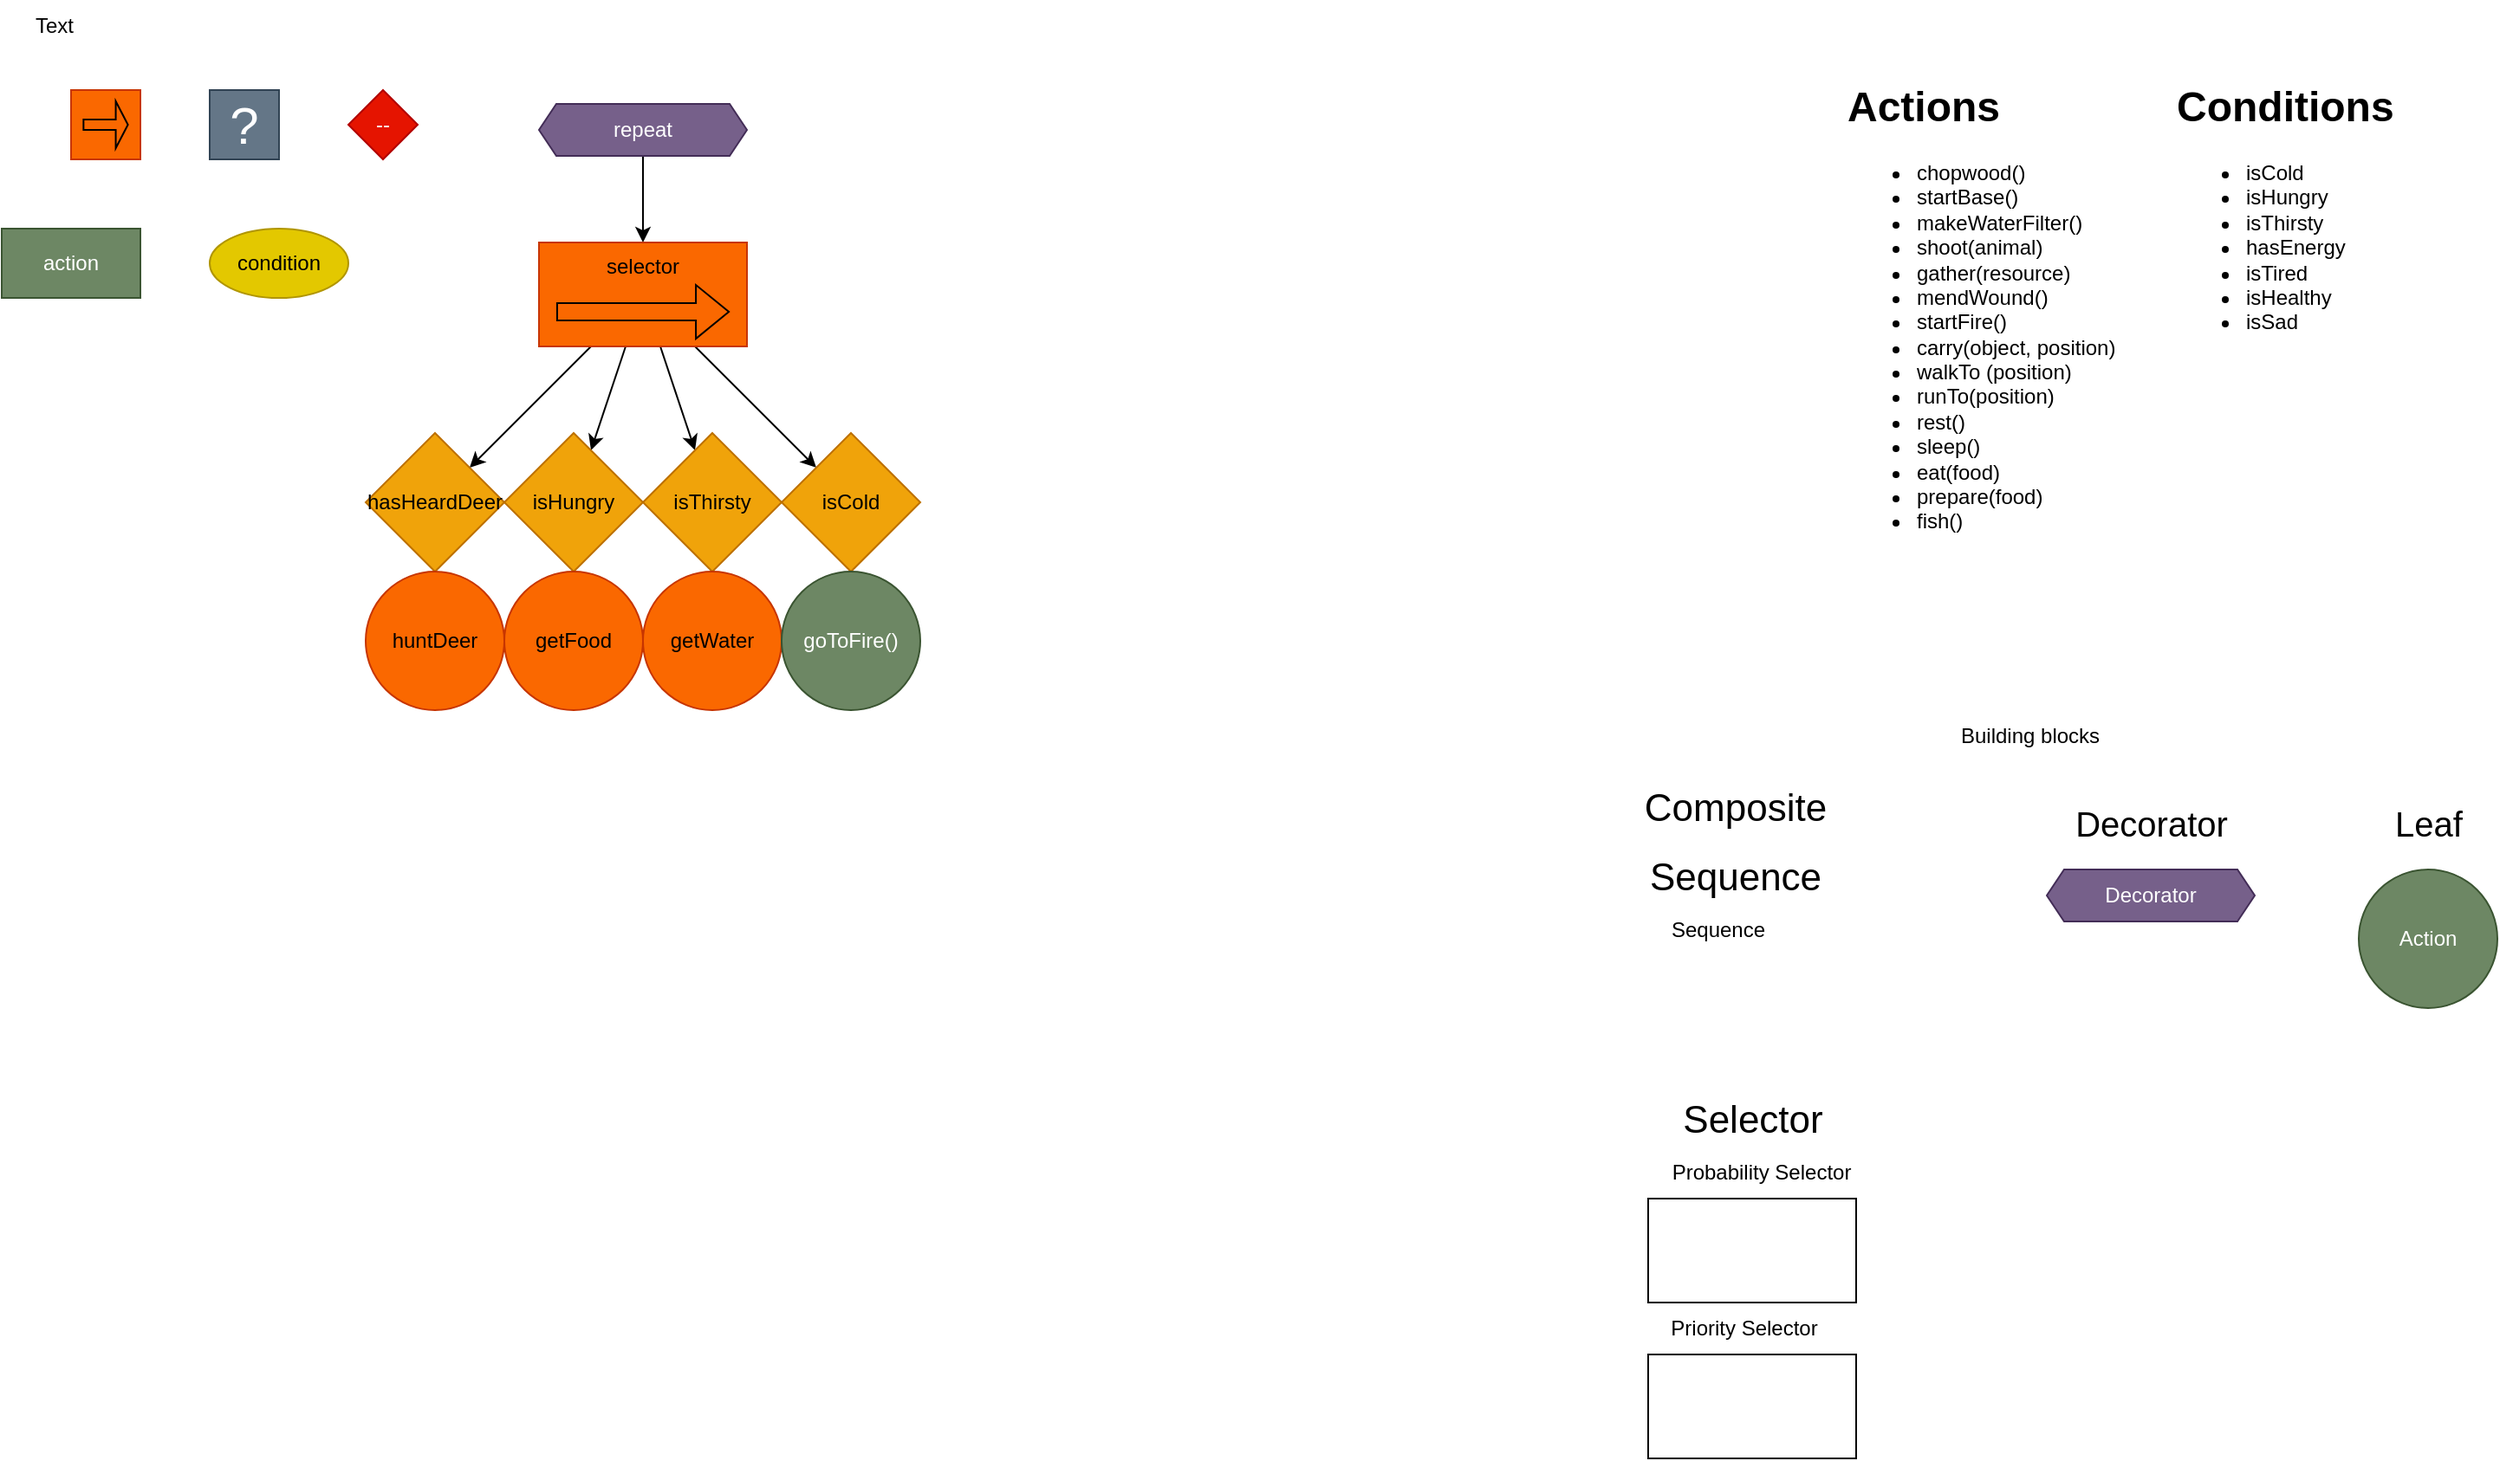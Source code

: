 <mxfile version="21.2.8" type="device" pages="7">
  <diagram name="Page-1" id="lkb3etrqEi-QinSY6u5-">
    <mxGraphModel dx="2202" dy="977" grid="1" gridSize="10" guides="1" tooltips="1" connect="1" arrows="1" fold="1" page="1" pageScale="1" pageWidth="850" pageHeight="1100" math="0" shadow="0">
      <root>
        <mxCell id="0" />
        <mxCell id="1" parent="0" />
        <mxCell id="KMOUNwDUNhUdWd5Q7foM-4" value="&lt;h1&gt;Conditions&lt;/h1&gt;&lt;div&gt;&lt;ul&gt;&lt;li&gt;isCold&lt;/li&gt;&lt;li&gt;isHungry&lt;/li&gt;&lt;li&gt;isThirsty&lt;/li&gt;&lt;li&gt;hasEnergy&lt;/li&gt;&lt;li&gt;isTired&lt;/li&gt;&lt;li&gt;isHealthy&lt;/li&gt;&lt;li&gt;isSad&lt;/li&gt;&lt;/ul&gt;&lt;/div&gt;" style="text;html=1;strokeColor=none;fillColor=none;spacing=5;spacingTop=-20;whiteSpace=wrap;overflow=hidden;rounded=0;" parent="1" vertex="1">
          <mxGeometry x="610" y="190" width="190" height="260" as="geometry" />
        </mxCell>
        <mxCell id="KMOUNwDUNhUdWd5Q7foM-5" value="&lt;h1&gt;Actions&lt;/h1&gt;&lt;p&gt;&lt;/p&gt;&lt;ul&gt;&lt;li&gt;chopwood()&lt;/li&gt;&lt;li&gt;startBase()&lt;/li&gt;&lt;li&gt;makeWaterFilter()&lt;/li&gt;&lt;li&gt;shoot(animal)&lt;/li&gt;&lt;li&gt;gather(resource)&lt;/li&gt;&lt;li&gt;mendWound()&lt;/li&gt;&lt;li&gt;startFire()&lt;/li&gt;&lt;li&gt;carry(object, position)&lt;/li&gt;&lt;li&gt;walkTo (position)&lt;/li&gt;&lt;li&gt;runTo(position)&lt;/li&gt;&lt;li&gt;rest()&lt;/li&gt;&lt;li&gt;sleep()&lt;/li&gt;&lt;li&gt;eat(food)&lt;/li&gt;&lt;li&gt;prepare(food)&lt;/li&gt;&lt;li&gt;fish()&lt;/li&gt;&lt;/ul&gt;&lt;p&gt;&lt;/p&gt;" style="text;html=1;strokeColor=none;fillColor=none;spacing=5;spacingTop=-20;whiteSpace=wrap;overflow=hidden;rounded=0;" parent="1" vertex="1">
          <mxGeometry x="420" y="190" width="190" height="290" as="geometry" />
        </mxCell>
        <mxCell id="CF8t0DUcVCwy1yuV1lwi-1" value="Building blocks" style="text;html=1;align=center;verticalAlign=middle;resizable=0;points=[];autosize=1;strokeColor=none;fillColor=none;rounded=0;" parent="1" vertex="1">
          <mxGeometry x="480" y="558" width="100" height="30" as="geometry" />
        </mxCell>
        <mxCell id="CF8t0DUcVCwy1yuV1lwi-7" value="Composite" style="text;html=1;align=center;verticalAlign=middle;resizable=0;points=[];autosize=1;strokeColor=none;fillColor=none;fontSize=22;rounded=0;" parent="1" vertex="1">
          <mxGeometry x="295" y="595" width="130" height="40" as="geometry" />
        </mxCell>
        <mxCell id="CF8t0DUcVCwy1yuV1lwi-8" value="Decorator" style="text;html=1;align=center;verticalAlign=middle;resizable=0;points=[];autosize=1;strokeColor=none;fillColor=none;fontSize=20;rounded=0;" parent="1" vertex="1">
          <mxGeometry x="545" y="603" width="110" height="40" as="geometry" />
        </mxCell>
        <mxCell id="CF8t0DUcVCwy1yuV1lwi-9" value="Leaf" style="text;html=1;align=center;verticalAlign=middle;resizable=0;points=[];autosize=1;strokeColor=none;fillColor=none;fontSize=20;rounded=0;" parent="1" vertex="1">
          <mxGeometry x="730" y="603" width="60" height="40" as="geometry" />
        </mxCell>
        <mxCell id="CF8t0DUcVCwy1yuV1lwi-10" value="" style="rounded=0;whiteSpace=wrap;html=1;" parent="1" vertex="1">
          <mxGeometry x="310" y="840" width="120" height="60" as="geometry" />
        </mxCell>
        <mxCell id="CF8t0DUcVCwy1yuV1lwi-11" value="Sequence" style="text;html=1;align=center;verticalAlign=middle;resizable=0;points=[];autosize=1;strokeColor=none;fillColor=none;rounded=0;" parent="1" vertex="1">
          <mxGeometry x="310" y="670" width="80" height="30" as="geometry" />
        </mxCell>
        <mxCell id="CF8t0DUcVCwy1yuV1lwi-12" value="Probability Selector" style="text;html=1;align=center;verticalAlign=middle;resizable=0;points=[];autosize=1;strokeColor=none;fillColor=none;rounded=0;" parent="1" vertex="1">
          <mxGeometry x="310" y="810" width="130" height="30" as="geometry" />
        </mxCell>
        <mxCell id="CF8t0DUcVCwy1yuV1lwi-14" value="" style="rounded=0;whiteSpace=wrap;html=1;" parent="1" vertex="1">
          <mxGeometry x="310" y="930" width="120" height="60" as="geometry" />
        </mxCell>
        <mxCell id="CF8t0DUcVCwy1yuV1lwi-15" value="Priority Selector" style="text;html=1;align=center;verticalAlign=middle;resizable=0;points=[];autosize=1;strokeColor=none;fillColor=none;rounded=0;" parent="1" vertex="1">
          <mxGeometry x="310" y="900" width="110" height="30" as="geometry" />
        </mxCell>
        <mxCell id="CF8t0DUcVCwy1yuV1lwi-17" value="Selector" style="text;html=1;align=center;verticalAlign=middle;resizable=0;points=[];autosize=1;strokeColor=none;fillColor=none;fontSize=22;rounded=0;" parent="1" vertex="1">
          <mxGeometry x="320" y="775" width="100" height="40" as="geometry" />
        </mxCell>
        <mxCell id="CF8t0DUcVCwy1yuV1lwi-18" value="Sequence" style="text;html=1;align=center;verticalAlign=middle;resizable=0;points=[];autosize=1;strokeColor=none;fillColor=none;fontSize=22;rounded=0;" parent="1" vertex="1">
          <mxGeometry x="300" y="635" width="120" height="40" as="geometry" />
        </mxCell>
        <mxCell id="CF8t0DUcVCwy1yuV1lwi-39" value="Decorator" style="shape=hexagon;perimeter=hexagonPerimeter2;whiteSpace=wrap;html=1;fixedSize=1;size=10;fillColor=#76608a;fontColor=#ffffff;strokeColor=#432D57;" parent="1" vertex="1">
          <mxGeometry x="540" y="650" width="120" height="30" as="geometry" />
        </mxCell>
        <mxCell id="CF8t0DUcVCwy1yuV1lwi-40" value="Action" style="ellipse;whiteSpace=wrap;html=1;aspect=fixed;fillColor=#6d8764;fontColor=#ffffff;strokeColor=#3A5431;" parent="1" vertex="1">
          <mxGeometry x="720" y="650" width="80" height="80" as="geometry" />
        </mxCell>
        <mxCell id="bT1k7Z1u6dSgOV-Zo5qJ-1" style="edgeStyle=orthogonalEdgeStyle;rounded=0;orthogonalLoop=1;jettySize=auto;html=1;" parent="1" source="bT1k7Z1u6dSgOV-Zo5qJ-2" target="bT1k7Z1u6dSgOV-Zo5qJ-7" edge="1">
          <mxGeometry relative="1" as="geometry" />
        </mxCell>
        <mxCell id="bT1k7Z1u6dSgOV-Zo5qJ-2" value="repeat" style="shape=hexagon;perimeter=hexagonPerimeter2;whiteSpace=wrap;html=1;fixedSize=1;size=10;fillColor=#76608a;fontColor=#ffffff;strokeColor=#432D57;" parent="1" vertex="1">
          <mxGeometry x="-330.0" y="208" width="120" height="30" as="geometry" />
        </mxCell>
        <mxCell id="bT1k7Z1u6dSgOV-Zo5qJ-3" style="rounded=0;orthogonalLoop=1;jettySize=auto;html=1;" parent="1" source="bT1k7Z1u6dSgOV-Zo5qJ-7" target="bT1k7Z1u6dSgOV-Zo5qJ-9" edge="1">
          <mxGeometry relative="1" as="geometry" />
        </mxCell>
        <mxCell id="bT1k7Z1u6dSgOV-Zo5qJ-4" style="rounded=0;orthogonalLoop=1;jettySize=auto;html=1;" parent="1" source="bT1k7Z1u6dSgOV-Zo5qJ-7" target="bT1k7Z1u6dSgOV-Zo5qJ-10" edge="1">
          <mxGeometry relative="1" as="geometry" />
        </mxCell>
        <mxCell id="bT1k7Z1u6dSgOV-Zo5qJ-5" style="rounded=0;orthogonalLoop=1;jettySize=auto;html=1;" parent="1" source="bT1k7Z1u6dSgOV-Zo5qJ-7" target="bT1k7Z1u6dSgOV-Zo5qJ-11" edge="1">
          <mxGeometry relative="1" as="geometry" />
        </mxCell>
        <mxCell id="bT1k7Z1u6dSgOV-Zo5qJ-6" style="rounded=0;orthogonalLoop=1;jettySize=auto;html=1;" parent="1" source="bT1k7Z1u6dSgOV-Zo5qJ-7" target="bT1k7Z1u6dSgOV-Zo5qJ-15" edge="1">
          <mxGeometry relative="1" as="geometry" />
        </mxCell>
        <mxCell id="bT1k7Z1u6dSgOV-Zo5qJ-7" value="selector" style="rounded=0;whiteSpace=wrap;html=1;fillColor=#fa6800;fontColor=#000000;strokeColor=#C73500;verticalAlign=top;" parent="1" vertex="1">
          <mxGeometry x="-330.0" y="288" width="120" height="60" as="geometry" />
        </mxCell>
        <mxCell id="bT1k7Z1u6dSgOV-Zo5qJ-8" value="" style="shape=flexArrow;endArrow=classic;html=1;rounded=0;entryX=0.917;entryY=0.667;entryDx=0;entryDy=0;entryPerimeter=0;exitX=0.083;exitY=0.667;exitDx=0;exitDy=0;exitPerimeter=0;" parent="1" source="bT1k7Z1u6dSgOV-Zo5qJ-7" target="bT1k7Z1u6dSgOV-Zo5qJ-7" edge="1">
          <mxGeometry width="50" height="50" relative="1" as="geometry">
            <mxPoint x="-295.0" y="348" as="sourcePoint" />
            <mxPoint x="-245.0" y="298" as="targetPoint" />
          </mxGeometry>
        </mxCell>
        <mxCell id="bT1k7Z1u6dSgOV-Zo5qJ-9" value="isHungry" style="rhombus;whiteSpace=wrap;html=1;fillColor=#f0a30a;fontColor=#000000;strokeColor=#BD7000;" parent="1" vertex="1">
          <mxGeometry x="-350" y="398" width="80" height="80" as="geometry" />
        </mxCell>
        <mxCell id="bT1k7Z1u6dSgOV-Zo5qJ-10" value="isThirsty" style="rhombus;whiteSpace=wrap;html=1;fillColor=#f0a30a;fontColor=#000000;strokeColor=#BD7000;" parent="1" vertex="1">
          <mxGeometry x="-270" y="398" width="80" height="80" as="geometry" />
        </mxCell>
        <mxCell id="bT1k7Z1u6dSgOV-Zo5qJ-11" value="isCold" style="rhombus;whiteSpace=wrap;html=1;fillColor=#f0a30a;fontColor=#000000;strokeColor=#BD7000;" parent="1" vertex="1">
          <mxGeometry x="-190" y="398" width="80" height="80" as="geometry" />
        </mxCell>
        <UserObject label="getFood" id="bT1k7Z1u6dSgOV-Zo5qJ-12">
          <mxCell style="ellipse;whiteSpace=wrap;html=1;aspect=fixed;fillColor=#fa6800;fontColor=#000000;strokeColor=#C73500;" parent="1" vertex="1">
            <mxGeometry x="-350" y="478" width="80" height="80" as="geometry" />
          </mxCell>
        </UserObject>
        <UserObject label="getWater" id="bT1k7Z1u6dSgOV-Zo5qJ-13">
          <mxCell style="ellipse;whiteSpace=wrap;html=1;aspect=fixed;fillColor=#fa6800;fontColor=#000000;strokeColor=#C73500;" parent="1" vertex="1">
            <mxGeometry x="-270" y="478" width="80" height="80" as="geometry" />
          </mxCell>
        </UserObject>
        <UserObject label="goToFire()" id="bT1k7Z1u6dSgOV-Zo5qJ-14">
          <mxCell style="ellipse;whiteSpace=wrap;html=1;aspect=fixed;fillColor=#6d8764;fontColor=#ffffff;strokeColor=#3A5431;" parent="1" vertex="1">
            <mxGeometry x="-190" y="478" width="80" height="80" as="geometry" />
          </mxCell>
        </UserObject>
        <mxCell id="bT1k7Z1u6dSgOV-Zo5qJ-15" value="hasHeardDeer" style="rhombus;whiteSpace=wrap;html=1;fillColor=#f0a30a;fontColor=#000000;strokeColor=#BD7000;" parent="1" vertex="1">
          <mxGeometry x="-430" y="398" width="80" height="80" as="geometry" />
        </mxCell>
        <UserObject label="huntDeer" id="bT1k7Z1u6dSgOV-Zo5qJ-16">
          <mxCell style="ellipse;whiteSpace=wrap;html=1;aspect=fixed;fillColor=#fa6800;fontColor=#000000;strokeColor=#C73500;" parent="1" vertex="1">
            <mxGeometry x="-430" y="478" width="80" height="80" as="geometry" />
          </mxCell>
        </UserObject>
        <mxCell id="Bn7cFJJPbP8-DShsqWRf-1" value="" style="rounded=0;whiteSpace=wrap;html=1;fillColor=#fa6800;fontColor=#000000;strokeColor=#C73500;" parent="1" vertex="1">
          <mxGeometry x="-600" y="200" width="40" height="40" as="geometry" />
        </mxCell>
        <mxCell id="Bn7cFJJPbP8-DShsqWRf-2" value="" style="shape=flexArrow;endArrow=classic;html=1;rounded=0;exitX=0.167;exitY=0.5;exitDx=0;exitDy=0;exitPerimeter=0;entryX=0.833;entryY=0.5;entryDx=0;entryDy=0;entryPerimeter=0;width=6.047;startSize=2.012;endSize=2.012;" parent="1" source="Bn7cFJJPbP8-DShsqWRf-1" target="Bn7cFJJPbP8-DShsqWRf-1" edge="1">
          <mxGeometry width="50" height="50" relative="1" as="geometry">
            <mxPoint x="-570" y="250" as="sourcePoint" />
            <mxPoint x="-520" y="200" as="targetPoint" />
          </mxGeometry>
        </mxCell>
        <mxCell id="Bn7cFJJPbP8-DShsqWRf-3" value="?" style="rounded=0;whiteSpace=wrap;html=1;fillColor=#647687;fontColor=#ffffff;strokeColor=#314354;fontSize=30;" parent="1" vertex="1">
          <mxGeometry x="-520" y="200" width="40" height="40" as="geometry" />
        </mxCell>
        <mxCell id="Bn7cFJJPbP8-DShsqWRf-5" value="--" style="rhombus;whiteSpace=wrap;html=1;fillColor=#e51400;fontColor=#ffffff;strokeColor=#B20000;" parent="1" vertex="1">
          <mxGeometry x="-440" y="200" width="40" height="40" as="geometry" />
        </mxCell>
        <mxCell id="Bn7cFJJPbP8-DShsqWRf-6" value="Text" style="text;html=1;align=center;verticalAlign=middle;resizable=0;points=[];autosize=1;strokeColor=none;fillColor=none;" parent="1" vertex="1">
          <mxGeometry x="-635" y="148" width="50" height="30" as="geometry" />
        </mxCell>
        <mxCell id="Bn7cFJJPbP8-DShsqWRf-7" value="action" style="rounded=0;whiteSpace=wrap;html=1;fillColor=#6d8764;fontColor=#ffffff;strokeColor=#3A5431;" parent="1" vertex="1">
          <mxGeometry x="-640" y="280" width="80" height="40" as="geometry" />
        </mxCell>
        <mxCell id="Bn7cFJJPbP8-DShsqWRf-9" value="condition" style="ellipse;whiteSpace=wrap;html=1;fillColor=#e3c800;fontColor=#000000;strokeColor=#B09500;" parent="1" vertex="1">
          <mxGeometry x="-520" y="280" width="80" height="40" as="geometry" />
        </mxCell>
      </root>
    </mxGraphModel>
  </diagram>
  <diagram id="hoO7rpddSA4LnCpA9sZp" name="topLevel">
    <mxGraphModel dx="2138" dy="930" grid="1" gridSize="10" guides="1" tooltips="1" connect="1" arrows="1" fold="1" page="1" pageScale="1" pageWidth="850" pageHeight="1100" math="0" shadow="0">
      <root>
        <mxCell id="0" />
        <mxCell id="1" parent="0" />
        <mxCell id="fRhLfxd07PqYXABc5VQ_-6" style="rounded=0;orthogonalLoop=1;jettySize=auto;html=1;" parent="1" source="fRhLfxd07PqYXABc5VQ_-1" target="N8Y9GGvhxYjwMnQeKom6-1" edge="1">
          <mxGeometry relative="1" as="geometry">
            <mxPoint x="410.0" y="240" as="targetPoint" />
          </mxGeometry>
        </mxCell>
        <mxCell id="fRhLfxd07PqYXABc5VQ_-1" value="repeat" style="shape=hexagon;perimeter=hexagonPerimeter2;whiteSpace=wrap;html=1;fixedSize=1;size=10;fillColor=#76608a;fontColor=#ffffff;strokeColor=#432D57;" parent="1" vertex="1">
          <mxGeometry x="360.0" y="160" width="120" height="30" as="geometry" />
        </mxCell>
        <mxCell id="AxsoI93iz1e-dF5avgO6-17" style="rounded=0;orthogonalLoop=1;jettySize=auto;html=1;" parent="1" source="N8Y9GGvhxYjwMnQeKom6-4" target="O0on_f4SZTiPzf7pFlCI-15" edge="1">
          <mxGeometry relative="1" as="geometry">
            <mxPoint x="468.862" y="411.138" as="sourcePoint" />
            <mxPoint x="717.6" y="685.0" as="targetPoint" />
          </mxGeometry>
        </mxCell>
        <mxCell id="gBVL1wHYhovtyakq7JVo-9" style="rounded=0;orthogonalLoop=1;jettySize=auto;html=1;entryX=0.25;entryY=0.25;entryDx=0;entryDy=0;entryPerimeter=0;" parent="1" source="N8Y9GGvhxYjwMnQeKom6-5" target="O0on_f4SZTiPzf7pFlCI-28" edge="1">
          <mxGeometry relative="1" as="geometry">
            <mxPoint x="562.069" y="397.931" as="sourcePoint" />
            <mxPoint x="1400" y="601.739" as="targetPoint" />
          </mxGeometry>
        </mxCell>
        <mxCell id="gKKAc_TfjQBjpsk5D134-10" style="rounded=0;orthogonalLoop=1;jettySize=auto;html=1;" parent="1" source="N8Y9GGvhxYjwMnQeKom6-2" edge="1" target="N8Y9GGvhxYjwMnQeKom6-10">
          <mxGeometry relative="1" as="geometry">
            <mxPoint x="262.603" y="402.603" as="sourcePoint" />
            <mxPoint x="-155.357" y="590.0" as="targetPoint" />
          </mxGeometry>
        </mxCell>
        <mxCell id="gKKAc_TfjQBjpsk5D134-2" style="rounded=0;orthogonalLoop=1;jettySize=auto;html=1;" parent="1" source="N8Y9GGvhxYjwMnQeKom6-11" edge="1">
          <mxGeometry relative="1" as="geometry">
            <mxPoint x="10.0" y="780" as="targetPoint" />
            <mxPoint x="-27.5" y="730" as="sourcePoint" />
          </mxGeometry>
        </mxCell>
        <mxCell id="gKKAc_TfjQBjpsk5D134-6" style="rounded=0;orthogonalLoop=1;jettySize=auto;html=1;" parent="1" edge="1">
          <mxGeometry relative="1" as="geometry">
            <mxPoint x="-120" y="850" as="sourcePoint" />
            <mxPoint x="-120" y="850" as="targetPoint" />
          </mxGeometry>
        </mxCell>
        <mxCell id="1Nw6St4viZ2VaDJE7i_o-3" style="rounded=0;orthogonalLoop=1;jettySize=auto;html=1;" parent="1" source="O0on_f4SZTiPzf7pFlCI-2" edge="1" target="1Nw6St4viZ2VaDJE7i_o-15">
          <mxGeometry relative="1" as="geometry">
            <mxPoint x="490" y="780" as="targetPoint" />
            <mxPoint x="415.0" y="730" as="sourcePoint" />
          </mxGeometry>
        </mxCell>
        <mxCell id="1Nw6St4viZ2VaDJE7i_o-5" style="rounded=0;orthogonalLoop=1;jettySize=auto;html=1;" parent="1" edge="1">
          <mxGeometry relative="1" as="geometry">
            <mxPoint x="210" y="860" as="sourcePoint" />
            <mxPoint x="210" y="860" as="targetPoint" />
          </mxGeometry>
        </mxCell>
        <mxCell id="1Nw6St4viZ2VaDJE7i_o-10" style="rounded=0;orthogonalLoop=1;jettySize=auto;html=1;" parent="1" source="O0on_f4SZTiPzf7pFlCI-7" target="O0on_f4SZTiPzf7pFlCI-12" edge="1">
          <mxGeometry relative="1" as="geometry">
            <mxPoint x="346.509" y="923.566" as="targetPoint" />
            <mxPoint x="354.474" y="890" as="sourcePoint" />
          </mxGeometry>
        </mxCell>
        <mxCell id="1Nw6St4viZ2VaDJE7i_o-11" style="rounded=0;orthogonalLoop=1;jettySize=auto;html=1;" parent="1" source="O0on_f4SZTiPzf7pFlCI-7" target="O0on_f4SZTiPzf7pFlCI-14" edge="1">
          <mxGeometry relative="1" as="geometry">
            <mxPoint x="399.543" y="921.391" as="targetPoint" />
            <mxPoint x="378.574" y="890" as="sourcePoint" />
          </mxGeometry>
        </mxCell>
        <UserObject label="huntDeer()" id="1Nw6St4viZ2VaDJE7i_o-15">
          <mxCell style="ellipse;whiteSpace=wrap;html=1;aspect=fixed;fillColor=#fa6800;fontColor=#000000;strokeColor=#C73500;" parent="1" vertex="1">
            <mxGeometry x="440" y="720" width="80" height="80" as="geometry" />
          </mxCell>
        </UserObject>
        <mxCell id="AxsoI93iz1e-dF5avgO6-1" style="rounded=0;orthogonalLoop=1;jettySize=auto;html=1;" parent="1" edge="1">
          <mxGeometry relative="1" as="geometry">
            <mxPoint x="680" y="875.0" as="sourcePoint" />
            <mxPoint x="680" y="875.0" as="targetPoint" />
          </mxGeometry>
        </mxCell>
        <mxCell id="AxsoI93iz1e-dF5avgO6-5" style="rounded=0;orthogonalLoop=1;jettySize=auto;html=1;" parent="1" source="O0on_f4SZTiPzf7pFlCI-15" target="O0on_f4SZTiPzf7pFlCI-26" edge="1">
          <mxGeometry relative="1" as="geometry">
            <mxPoint x="858.261" y="785.0" as="targetPoint" />
            <mxPoint x="788.0" y="745.0" as="sourcePoint" />
          </mxGeometry>
        </mxCell>
        <mxCell id="AxsoI93iz1e-dF5avgO6-7" style="rounded=0;orthogonalLoop=1;jettySize=auto;html=1;" parent="1" source="O0on_f4SZTiPzf7pFlCI-26" target="O0on_f4SZTiPzf7pFlCI-19" edge="1">
          <mxGeometry relative="1" as="geometry">
            <mxPoint x="810.729" y="889.393" as="targetPoint" />
            <mxPoint x="861" y="845.0" as="sourcePoint" />
          </mxGeometry>
        </mxCell>
        <mxCell id="AxsoI93iz1e-dF5avgO6-9" style="rounded=0;orthogonalLoop=1;jettySize=auto;html=1;" parent="1" source="O0on_f4SZTiPzf7pFlCI-26" target="O0on_f4SZTiPzf7pFlCI-18" edge="1">
          <mxGeometry relative="1" as="geometry">
            <mxPoint x="915.789" y="845.0" as="sourcePoint" />
            <mxPoint x="925.144" y="877.861" as="targetPoint" />
          </mxGeometry>
        </mxCell>
        <mxCell id="gBVL1wHYhovtyakq7JVo-1" style="rounded=0;orthogonalLoop=1;jettySize=auto;html=1;" parent="1" source="O0on_f4SZTiPzf7pFlCI-28" target="O0on_f4SZTiPzf7pFlCI-32" edge="1">
          <mxGeometry relative="1" as="geometry">
            <mxPoint x="1213.282" y="763.359" as="targetPoint" />
            <mxPoint x="1300" y="720" as="sourcePoint" />
          </mxGeometry>
        </mxCell>
        <mxCell id="gBVL1wHYhovtyakq7JVo-2" style="rounded=0;orthogonalLoop=1;jettySize=auto;html=1;" parent="1" source="O0on_f4SZTiPzf7pFlCI-28" target="O0on_f4SZTiPzf7pFlCI-33" edge="1">
          <mxGeometry relative="1" as="geometry">
            <mxPoint x="1466.718" y="763.359" as="targetPoint" />
            <mxPoint x="1380" y="720" as="sourcePoint" />
          </mxGeometry>
        </mxCell>
        <mxCell id="gBVL1wHYhovtyakq7JVo-13" style="rounded=0;orthogonalLoop=1;jettySize=auto;html=1;" parent="1" target="O0on_f4SZTiPzf7pFlCI-30" edge="1">
          <mxGeometry relative="1" as="geometry">
            <mxPoint x="1340" y="720" as="sourcePoint" />
            <mxPoint x="1340" y="760" as="targetPoint" />
          </mxGeometry>
        </mxCell>
        <mxCell id="Aw3LlYg3GGzNJ5QvYZIJ-3" style="rounded=0;orthogonalLoop=1;jettySize=auto;html=1;" parent="1" source="O0on_f4SZTiPzf7pFlCI-34" target="O0on_f4SZTiPzf7pFlCI-37" edge="1">
          <mxGeometry relative="1" as="geometry">
            <mxPoint x="1280" y="920" as="targetPoint" />
            <mxPoint x="1280" y="880" as="sourcePoint" />
          </mxGeometry>
        </mxCell>
        <mxCell id="gBVL1wHYhovtyakq7JVo-10" style="rounded=0;orthogonalLoop=1;jettySize=auto;html=1;" parent="1" source="O0on_f4SZTiPzf7pFlCI-30" target="O0on_f4SZTiPzf7pFlCI-34" edge="1">
          <mxGeometry relative="1" as="geometry">
            <mxPoint x="1289.231" y="844.615" as="targetPoint" />
            <mxPoint x="1325" y="800" as="sourcePoint" />
          </mxGeometry>
        </mxCell>
        <mxCell id="gBVL1wHYhovtyakq7JVo-11" style="rounded=0;orthogonalLoop=1;jettySize=auto;html=1;" parent="1" source="O0on_f4SZTiPzf7pFlCI-30" target="O0on_f4SZTiPzf7pFlCI-36" edge="1">
          <mxGeometry relative="1" as="geometry">
            <mxPoint x="1426.667" y="846.667" as="targetPoint" />
            <mxPoint x="1365" y="800" as="sourcePoint" />
          </mxGeometry>
        </mxCell>
        <mxCell id="Aw3LlYg3GGzNJ5QvYZIJ-4" style="rounded=0;orthogonalLoop=1;jettySize=auto;html=1;" parent="1" source="O0on_f4SZTiPzf7pFlCI-36" target="O0on_f4SZTiPzf7pFlCI-38" edge="1">
          <mxGeometry relative="1" as="geometry">
            <mxPoint x="1440" y="880" as="sourcePoint" />
            <mxPoint x="1433.333" y="920" as="targetPoint" />
          </mxGeometry>
        </mxCell>
        <mxCell id="gBVL1wHYhovtyakq7JVo-20" style="rounded=0;orthogonalLoop=1;jettySize=auto;html=1;" parent="1" source="O0on_f4SZTiPzf7pFlCI-38" target="O0on_f4SZTiPzf7pFlCI-40" edge="1">
          <mxGeometry relative="1" as="geometry">
            <mxPoint x="1354.552" y="960.597" as="targetPoint" />
            <mxPoint x="1417.5" y="960" as="sourcePoint" />
          </mxGeometry>
        </mxCell>
        <mxCell id="gBVL1wHYhovtyakq7JVo-24" style="rounded=0;orthogonalLoop=1;jettySize=auto;html=1;" parent="1" source="O0on_f4SZTiPzf7pFlCI-38" target="O0on_f4SZTiPzf7pFlCI-42" edge="1">
          <mxGeometry relative="1" as="geometry">
            <mxPoint x="1418" y="1080" as="targetPoint" />
            <mxPoint x="1437.5" y="960" as="sourcePoint" />
          </mxGeometry>
        </mxCell>
        <mxCell id="gBVL1wHYhovtyakq7JVo-31" style="rounded=0;orthogonalLoop=1;jettySize=auto;html=1;" parent="1" source="O0on_f4SZTiPzf7pFlCI-38" target="O0on_f4SZTiPzf7pFlCI-41" edge="1">
          <mxGeometry relative="1" as="geometry">
            <mxPoint x="1537.812" y="1086.718" as="targetPoint" />
            <mxPoint x="1457.5" y="960" as="sourcePoint" />
          </mxGeometry>
        </mxCell>
        <mxCell id="gBVL1wHYhovtyakq7JVo-27" style="rounded=0;orthogonalLoop=1;jettySize=auto;html=1;" parent="1" source="O0on_f4SZTiPzf7pFlCI-42" target="O0on_f4SZTiPzf7pFlCI-43" edge="1">
          <mxGeometry relative="1" as="geometry">
            <mxPoint x="1410" y="1120" as="sourcePoint" />
            <mxPoint x="1368" y="1204" as="targetPoint" />
          </mxGeometry>
        </mxCell>
        <mxCell id="gBVL1wHYhovtyakq7JVo-39" style="rounded=0;orthogonalLoop=1;jettySize=auto;html=1;" parent="1" source="O0on_f4SZTiPzf7pFlCI-42" target="O0on_f4SZTiPzf7pFlCI-44" edge="1">
          <mxGeometry relative="1" as="geometry">
            <mxPoint x="1426.667" y="1120" as="sourcePoint" />
            <mxPoint x="1454.286" y="1202.857" as="targetPoint" />
          </mxGeometry>
        </mxCell>
        <mxCell id="Aw3LlYg3GGzNJ5QvYZIJ-9" style="rounded=0;orthogonalLoop=1;jettySize=auto;html=1;" parent="1" source="O0on_f4SZTiPzf7pFlCI-43" target="O0on_f4SZTiPzf7pFlCI-47" edge="1">
          <mxGeometry relative="1" as="geometry">
            <mxPoint x="1352" y="1236" as="sourcePoint" />
            <mxPoint x="1303.574" y="1240.519" as="targetPoint" />
          </mxGeometry>
        </mxCell>
        <mxCell id="Aw3LlYg3GGzNJ5QvYZIJ-10" style="rounded=0;orthogonalLoop=1;jettySize=auto;html=1;" parent="1" source="O0on_f4SZTiPzf7pFlCI-44" target="O0on_f4SZTiPzf7pFlCI-45" edge="1">
          <mxGeometry relative="1" as="geometry">
            <mxPoint x="1462.353" y="1238.824" as="sourcePoint" />
          </mxGeometry>
        </mxCell>
        <mxCell id="gBVL1wHYhovtyakq7JVo-36" style="rounded=0;orthogonalLoop=1;jettySize=auto;html=1;" parent="1" source="O0on_f4SZTiPzf7pFlCI-45" target="O0on_f4SZTiPzf7pFlCI-48" edge="1">
          <mxGeometry relative="1" as="geometry">
            <mxPoint x="1357.859" y="1360.906" as="targetPoint" />
            <mxPoint x="1437.477" y="1320" as="sourcePoint" />
          </mxGeometry>
        </mxCell>
        <mxCell id="gBVL1wHYhovtyakq7JVo-40" style="rounded=0;orthogonalLoop=1;jettySize=auto;html=1;" parent="1" source="O0on_f4SZTiPzf7pFlCI-45" target="O0on_f4SZTiPzf7pFlCI-49" edge="1">
          <mxGeometry relative="1" as="geometry">
            <mxPoint x="1471.293" y="1360.005" as="targetPoint" />
            <mxPoint x="1470" y="1320" as="sourcePoint" />
          </mxGeometry>
        </mxCell>
        <mxCell id="gBVL1wHYhovtyakq7JVo-42" value="does the survivor know whether there is wood in the camp?" style="text;html=1;align=center;verticalAlign=middle;resizable=0;points=[];autosize=1;strokeColor=none;fillColor=none;" parent="1" vertex="1">
          <mxGeometry x="1260" y="640" width="340" height="30" as="geometry" />
        </mxCell>
        <mxCell id="O0on_f4SZTiPzf7pFlCI-72" style="rounded=0;orthogonalLoop=1;jettySize=auto;html=1;" edge="1" parent="1" source="N8Y9GGvhxYjwMnQeKom6-1" target="O0on_f4SZTiPzf7pFlCI-71">
          <mxGeometry relative="1" as="geometry" />
        </mxCell>
        <mxCell id="N8Y9GGvhxYjwMnQeKom6-1" value="?" style="rounded=0;whiteSpace=wrap;html=1;fillColor=#647687;fontColor=#ffffff;strokeColor=#314354;fontSize=30;" parent="1" vertex="1">
          <mxGeometry x="380" y="240" width="80" height="40" as="geometry" />
        </mxCell>
        <mxCell id="N8Y9GGvhxYjwMnQeKom6-6" value="" style="rounded=0;orthogonalLoop=1;jettySize=auto;html=1;" parent="1" source="N8Y9GGvhxYjwMnQeKom6-1" target="N8Y9GGvhxYjwMnQeKom6-5" edge="1">
          <mxGeometry relative="1" as="geometry">
            <mxPoint x="437" y="280" as="sourcePoint" />
            <mxPoint x="511.667" y="368.333" as="targetPoint" />
          </mxGeometry>
        </mxCell>
        <mxCell id="N8Y9GGvhxYjwMnQeKom6-5" value="is cold" style="ellipse;whiteSpace=wrap;html=1;fillColor=#e3c800;fontColor=#000000;strokeColor=#B09500;" parent="1" vertex="1">
          <mxGeometry x="500" y="300" width="80" height="40" as="geometry" />
        </mxCell>
        <mxCell id="N8Y9GGvhxYjwMnQeKom6-7" value="" style="rounded=0;orthogonalLoop=1;jettySize=auto;html=1;" parent="1" source="N8Y9GGvhxYjwMnQeKom6-1" target="N8Y9GGvhxYjwMnQeKom6-4" edge="1">
          <mxGeometry relative="1" as="geometry">
            <mxPoint x="425" y="280" as="sourcePoint" />
            <mxPoint x="442.5" y="357.5" as="targetPoint" />
          </mxGeometry>
        </mxCell>
        <mxCell id="N8Y9GGvhxYjwMnQeKom6-4" value="is thirsty" style="ellipse;whiteSpace=wrap;html=1;fillColor=#e3c800;fontColor=#000000;strokeColor=#B09500;" parent="1" vertex="1">
          <mxGeometry x="420" y="300" width="80" height="40" as="geometry" />
        </mxCell>
        <mxCell id="N8Y9GGvhxYjwMnQeKom6-8" value="" style="rounded=0;orthogonalLoop=1;jettySize=auto;html=1;" parent="1" source="N8Y9GGvhxYjwMnQeKom6-1" target="N8Y9GGvhxYjwMnQeKom6-3" edge="1">
          <mxGeometry relative="1" as="geometry">
            <mxPoint x="412" y="280" as="sourcePoint" />
            <mxPoint x="381.111" y="361.111" as="targetPoint" />
          </mxGeometry>
        </mxCell>
        <mxCell id="N8Y9GGvhxYjwMnQeKom6-3" value="is hungry" style="ellipse;whiteSpace=wrap;html=1;fillColor=#e3c800;fontColor=#000000;strokeColor=#B09500;" parent="1" vertex="1">
          <mxGeometry x="340" y="300" width="80" height="40" as="geometry" />
        </mxCell>
        <mxCell id="N8Y9GGvhxYjwMnQeKom6-9" value="" style="rounded=0;orthogonalLoop=1;jettySize=auto;html=1;" parent="1" source="N8Y9GGvhxYjwMnQeKom6-1" target="N8Y9GGvhxYjwMnQeKom6-2" edge="1">
          <mxGeometry relative="1" as="geometry">
            <mxPoint x="400" y="280" as="sourcePoint" />
            <mxPoint x="310.0" y="370" as="targetPoint" />
          </mxGeometry>
        </mxCell>
        <mxCell id="N8Y9GGvhxYjwMnQeKom6-2" value="heard deer" style="ellipse;whiteSpace=wrap;html=1;fillColor=#e3c800;fontColor=#000000;strokeColor=#B09500;" parent="1" vertex="1">
          <mxGeometry x="260" y="300" width="80" height="40" as="geometry" />
        </mxCell>
        <mxCell id="N8Y9GGvhxYjwMnQeKom6-10" value="?" style="rounded=0;whiteSpace=wrap;html=1;fillColor=#647687;fontColor=#ffffff;strokeColor=#314354;fontSize=30;" parent="1" vertex="1">
          <mxGeometry x="-100" y="680" width="80" height="40" as="geometry" />
        </mxCell>
        <mxCell id="N8Y9GGvhxYjwMnQeKom6-12" value="" style="rounded=0;orthogonalLoop=1;jettySize=auto;html=1;" parent="1" source="N8Y9GGvhxYjwMnQeKom6-10" target="N8Y9GGvhxYjwMnQeKom6-11" edge="1">
          <mxGeometry relative="1" as="geometry">
            <mxPoint x="10.0" y="780" as="targetPoint" />
            <mxPoint x="-42" y="720" as="sourcePoint" />
          </mxGeometry>
        </mxCell>
        <mxCell id="N8Y9GGvhxYjwMnQeKom6-11" value="look for deer" style="rounded=0;whiteSpace=wrap;html=1;fillColor=#6d8764;fontColor=#ffffff;strokeColor=#3A5431;" parent="1" vertex="1">
          <mxGeometry x="-40" y="740" width="80" height="40" as="geometry" />
        </mxCell>
        <mxCell id="N8Y9GGvhxYjwMnQeKom6-14" value="" style="rounded=0;orthogonalLoop=1;jettySize=auto;html=1;" parent="1" source="N8Y9GGvhxYjwMnQeKom6-10" target="N8Y9GGvhxYjwMnQeKom6-13" edge="1">
          <mxGeometry relative="1" as="geometry">
            <mxPoint x="-105.882" y="784.118" as="targetPoint" />
            <mxPoint x="-71" y="720" as="sourcePoint" />
          </mxGeometry>
        </mxCell>
        <mxCell id="N8Y9GGvhxYjwMnQeKom6-16" style="rounded=0;orthogonalLoop=1;jettySize=auto;html=1;" parent="1" source="N8Y9GGvhxYjwMnQeKom6-13" target="N8Y9GGvhxYjwMnQeKom6-15" edge="1">
          <mxGeometry relative="1" as="geometry" />
        </mxCell>
        <mxCell id="N8Y9GGvhxYjwMnQeKom6-13" value="is deer visible" style="ellipse;whiteSpace=wrap;html=1;fillColor=#e3c800;fontColor=#000000;strokeColor=#B09500;" parent="1" vertex="1">
          <mxGeometry x="-160" y="740" width="80" height="40" as="geometry" />
        </mxCell>
        <mxCell id="N8Y9GGvhxYjwMnQeKom6-15" value="shoot deer" style="rounded=0;whiteSpace=wrap;html=1;fillColor=#6d8764;fontColor=#ffffff;strokeColor=#3A5431;" parent="1" vertex="1">
          <mxGeometry x="-160" y="800" width="80" height="40" as="geometry" />
        </mxCell>
        <mxCell id="O0on_f4SZTiPzf7pFlCI-1" value="" style="rounded=0;orthogonalLoop=1;jettySize=auto;html=1;" edge="1" parent="1" source="N8Y9GGvhxYjwMnQeKom6-3" target="O0on_f4SZTiPzf7pFlCI-2">
          <mxGeometry relative="1" as="geometry">
            <mxPoint x="379" y="360" as="sourcePoint" />
            <mxPoint x="370.833" y="670" as="targetPoint" />
          </mxGeometry>
        </mxCell>
        <mxCell id="O0on_f4SZTiPzf7pFlCI-2" value="?" style="rounded=0;whiteSpace=wrap;html=1;fillColor=#647687;fontColor=#ffffff;strokeColor=#314354;fontSize=30;" vertex="1" parent="1">
          <mxGeometry x="340" y="680" width="80" height="40" as="geometry" />
        </mxCell>
        <mxCell id="O0on_f4SZTiPzf7pFlCI-5" value="" style="rounded=0;orthogonalLoop=1;jettySize=auto;html=1;" edge="1" parent="1" source="O0on_f4SZTiPzf7pFlCI-2" target="O0on_f4SZTiPzf7pFlCI-4">
          <mxGeometry relative="1" as="geometry">
            <mxPoint x="373.077" y="783.077" as="targetPoint" />
            <mxPoint x="378" y="720" as="sourcePoint" />
          </mxGeometry>
        </mxCell>
        <mxCell id="O0on_f4SZTiPzf7pFlCI-9" style="edgeStyle=orthogonalEdgeStyle;rounded=0;orthogonalLoop=1;jettySize=auto;html=1;" edge="1" parent="1" source="O0on_f4SZTiPzf7pFlCI-4" target="O0on_f4SZTiPzf7pFlCI-7">
          <mxGeometry relative="1" as="geometry" />
        </mxCell>
        <mxCell id="O0on_f4SZTiPzf7pFlCI-4" value="food in base?" style="ellipse;whiteSpace=wrap;html=1;fillColor=#e3c800;fontColor=#000000;strokeColor=#B09500;" vertex="1" parent="1">
          <mxGeometry x="340" y="740" width="80" height="40" as="geometry" />
        </mxCell>
        <mxCell id="O0on_f4SZTiPzf7pFlCI-6" value="" style="rounded=0;orthogonalLoop=1;jettySize=auto;html=1;" edge="1" parent="1" source="O0on_f4SZTiPzf7pFlCI-2" target="O0on_f4SZTiPzf7pFlCI-3">
          <mxGeometry relative="1" as="geometry">
            <mxPoint x="233.448" y="803.448" as="targetPoint" />
            <mxPoint x="360" y="714" as="sourcePoint" />
          </mxGeometry>
        </mxCell>
        <mxCell id="O0on_f4SZTiPzf7pFlCI-13" style="rounded=0;orthogonalLoop=1;jettySize=auto;html=1;" edge="1" parent="1" source="O0on_f4SZTiPzf7pFlCI-3" target="O0on_f4SZTiPzf7pFlCI-11">
          <mxGeometry relative="1" as="geometry" />
        </mxCell>
        <mxCell id="O0on_f4SZTiPzf7pFlCI-3" value="has food?" style="ellipse;whiteSpace=wrap;html=1;fillColor=#e3c800;fontColor=#000000;strokeColor=#B09500;" vertex="1" parent="1">
          <mxGeometry x="240" y="740" width="80" height="40" as="geometry" />
        </mxCell>
        <mxCell id="O0on_f4SZTiPzf7pFlCI-7" value="" style="rounded=0;whiteSpace=wrap;html=1;fillColor=#fa6800;fontColor=#000000;strokeColor=#C73500;" vertex="1" parent="1">
          <mxGeometry x="340" y="800" width="80" height="40" as="geometry" />
        </mxCell>
        <mxCell id="O0on_f4SZTiPzf7pFlCI-8" value="" style="shape=flexArrow;endArrow=classic;html=1;rounded=0;exitX=0.167;exitY=0.5;exitDx=0;exitDy=0;exitPerimeter=0;entryX=0.833;entryY=0.5;entryDx=0;entryDy=0;entryPerimeter=0;width=6.047;startSize=2.012;endSize=2.012;" edge="1" source="O0on_f4SZTiPzf7pFlCI-7" target="O0on_f4SZTiPzf7pFlCI-7" parent="1">
          <mxGeometry width="50" height="50" relative="1" as="geometry">
            <mxPoint x="360" y="870" as="sourcePoint" />
            <mxPoint x="410" y="820" as="targetPoint" />
          </mxGeometry>
        </mxCell>
        <mxCell id="O0on_f4SZTiPzf7pFlCI-11" value="eat food!" style="rounded=0;whiteSpace=wrap;html=1;fillColor=#6d8764;fontColor=#ffffff;strokeColor=#3A5431;" vertex="1" parent="1">
          <mxGeometry x="200" y="800" width="80" height="40" as="geometry" />
        </mxCell>
        <mxCell id="O0on_f4SZTiPzf7pFlCI-12" value="go to base!" style="rounded=0;whiteSpace=wrap;html=1;fillColor=#6d8764;fontColor=#ffffff;strokeColor=#3A5431;" vertex="1" parent="1">
          <mxGeometry x="280" y="860" width="80" height="40" as="geometry" />
        </mxCell>
        <mxCell id="O0on_f4SZTiPzf7pFlCI-14" value="eat food!" style="rounded=0;whiteSpace=wrap;html=1;fillColor=#6d8764;fontColor=#ffffff;strokeColor=#3A5431;" vertex="1" parent="1">
          <mxGeometry x="400" y="860" width="80" height="40" as="geometry" />
        </mxCell>
        <mxCell id="O0on_f4SZTiPzf7pFlCI-15" value="?" style="rounded=0;whiteSpace=wrap;html=1;fillColor=#647687;fontColor=#ffffff;strokeColor=#314354;fontSize=30;" vertex="1" parent="1">
          <mxGeometry x="700" y="680" width="80" height="40" as="geometry" />
        </mxCell>
        <mxCell id="O0on_f4SZTiPzf7pFlCI-16" value="" style="rounded=0;orthogonalLoop=1;jettySize=auto;html=1;" edge="1" parent="1" source="O0on_f4SZTiPzf7pFlCI-15" target="O0on_f4SZTiPzf7pFlCI-17">
          <mxGeometry relative="1" as="geometry">
            <mxPoint x="680" y="795" as="targetPoint" />
            <mxPoint x="727" y="720" as="sourcePoint" />
          </mxGeometry>
        </mxCell>
        <mxCell id="O0on_f4SZTiPzf7pFlCI-25" style="rounded=0;orthogonalLoop=1;jettySize=auto;html=1;" edge="1" parent="1" source="O0on_f4SZTiPzf7pFlCI-17" target="O0on_f4SZTiPzf7pFlCI-24">
          <mxGeometry relative="1" as="geometry" />
        </mxCell>
        <mxCell id="O0on_f4SZTiPzf7pFlCI-17" value="has water?" style="ellipse;whiteSpace=wrap;html=1;fillColor=#e3c800;fontColor=#000000;strokeColor=#B09500;" vertex="1" parent="1">
          <mxGeometry x="630" y="740" width="80" height="40" as="geometry" />
        </mxCell>
        <mxCell id="O0on_f4SZTiPzf7pFlCI-18" value="drink!" style="rounded=0;whiteSpace=wrap;html=1;fillColor=#6d8764;fontColor=#ffffff;strokeColor=#3A5431;" vertex="1" parent="1">
          <mxGeometry x="930" y="800" width="80" height="40" as="geometry" />
        </mxCell>
        <mxCell id="O0on_f4SZTiPzf7pFlCI-19" value="go to water!" style="rounded=0;whiteSpace=wrap;html=1;fillColor=#6d8764;fontColor=#ffffff;strokeColor=#3A5431;" vertex="1" parent="1">
          <mxGeometry x="750" y="800" width="80" height="40" as="geometry" />
        </mxCell>
        <mxCell id="O0on_f4SZTiPzf7pFlCI-22" value="" style="rounded=0;orthogonalLoop=1;jettySize=auto;html=1;" edge="1" parent="1" source="O0on_f4SZTiPzf7pFlCI-26" target="O0on_f4SZTiPzf7pFlCI-21">
          <mxGeometry relative="1" as="geometry">
            <mxPoint x="949.412" y="845.0" as="sourcePoint" />
            <mxPoint x="989.271" y="889.393" as="targetPoint" />
          </mxGeometry>
        </mxCell>
        <mxCell id="O0on_f4SZTiPzf7pFlCI-21" value="fill flask!" style="rounded=0;whiteSpace=wrap;html=1;fillColor=#6d8764;fontColor=#ffffff;strokeColor=#3A5431;" vertex="1" parent="1">
          <mxGeometry x="1020" y="800" width="80" height="40" as="geometry" />
        </mxCell>
        <mxCell id="O0on_f4SZTiPzf7pFlCI-23" value="" style="rounded=0;orthogonalLoop=1;jettySize=auto;html=1;" edge="1" parent="1" source="O0on_f4SZTiPzf7pFlCI-26" target="O0on_f4SZTiPzf7pFlCI-20">
          <mxGeometry relative="1" as="geometry">
            <mxPoint x="874.856" y="877.861" as="targetPoint" />
            <mxPoint x="888" y="845.0" as="sourcePoint" />
          </mxGeometry>
        </mxCell>
        <mxCell id="O0on_f4SZTiPzf7pFlCI-20" value="boil water!" style="rounded=0;whiteSpace=wrap;html=1;fillColor=#6d8764;fontColor=#ffffff;strokeColor=#3A5431;" vertex="1" parent="1">
          <mxGeometry x="840" y="800" width="80" height="40" as="geometry" />
        </mxCell>
        <mxCell id="O0on_f4SZTiPzf7pFlCI-24" value="drink!" style="rounded=0;whiteSpace=wrap;html=1;fillColor=#6d8764;fontColor=#ffffff;strokeColor=#3A5431;" vertex="1" parent="1">
          <mxGeometry x="630" y="800" width="80" height="40" as="geometry" />
        </mxCell>
        <mxCell id="O0on_f4SZTiPzf7pFlCI-26" value="" style="rounded=0;whiteSpace=wrap;html=1;fillColor=#fa6800;fontColor=#000000;strokeColor=#C73500;" vertex="1" parent="1">
          <mxGeometry x="890" y="740" width="80" height="40" as="geometry" />
        </mxCell>
        <mxCell id="O0on_f4SZTiPzf7pFlCI-27" value="" style="shape=flexArrow;endArrow=classic;html=1;rounded=0;exitX=0.167;exitY=0.5;exitDx=0;exitDy=0;exitPerimeter=0;entryX=0.833;entryY=0.5;entryDx=0;entryDy=0;entryPerimeter=0;width=6.047;startSize=2.012;endSize=2.012;" edge="1" source="O0on_f4SZTiPzf7pFlCI-26" target="O0on_f4SZTiPzf7pFlCI-26" parent="1">
          <mxGeometry width="50" height="50" relative="1" as="geometry">
            <mxPoint x="930" y="820" as="sourcePoint" />
            <mxPoint x="980" y="770" as="targetPoint" />
          </mxGeometry>
        </mxCell>
        <mxCell id="O0on_f4SZTiPzf7pFlCI-28" value="" style="rounded=0;whiteSpace=wrap;html=1;fillColor=#fa6800;fontColor=#000000;strokeColor=#C73500;" vertex="1" parent="1">
          <mxGeometry x="1300" y="680" width="80" height="40" as="geometry" />
        </mxCell>
        <mxCell id="O0on_f4SZTiPzf7pFlCI-29" value="" style="shape=flexArrow;endArrow=classic;html=1;rounded=0;exitX=0.167;exitY=0.5;exitDx=0;exitDy=0;exitPerimeter=0;entryX=0.833;entryY=0.5;entryDx=0;entryDy=0;entryPerimeter=0;width=6.047;startSize=2.012;endSize=2.012;" edge="1" source="O0on_f4SZTiPzf7pFlCI-28" target="O0on_f4SZTiPzf7pFlCI-28" parent="1">
          <mxGeometry width="50" height="50" relative="1" as="geometry">
            <mxPoint x="1350" y="730" as="sourcePoint" />
            <mxPoint x="1400" y="680" as="targetPoint" />
          </mxGeometry>
        </mxCell>
        <mxCell id="O0on_f4SZTiPzf7pFlCI-30" value="?" style="rounded=0;whiteSpace=wrap;html=1;fillColor=#647687;fontColor=#ffffff;strokeColor=#314354;fontSize=30;" vertex="1" parent="1">
          <mxGeometry x="1300" y="740" width="80" height="40" as="geometry" />
        </mxCell>
        <mxCell id="O0on_f4SZTiPzf7pFlCI-32" value="go to fire!" style="rounded=0;whiteSpace=wrap;html=1;fillColor=#6d8764;fontColor=#ffffff;strokeColor=#3A5431;" vertex="1" parent="1">
          <mxGeometry x="1200" y="740" width="80" height="40" as="geometry" />
        </mxCell>
        <mxCell id="O0on_f4SZTiPzf7pFlCI-33" value="sit down!" style="rounded=0;whiteSpace=wrap;html=1;fillColor=#6d8764;fontColor=#ffffff;strokeColor=#3A5431;" vertex="1" parent="1">
          <mxGeometry x="1400" y="740" width="80" height="40" as="geometry" />
        </mxCell>
        <mxCell id="O0on_f4SZTiPzf7pFlCI-34" value="fire burning?" style="ellipse;whiteSpace=wrap;html=1;fillColor=#e3c800;fontColor=#000000;strokeColor=#B09500;" vertex="1" parent="1">
          <mxGeometry x="1240" y="800" width="80" height="40" as="geometry" />
        </mxCell>
        <mxCell id="O0on_f4SZTiPzf7pFlCI-36" value="always true" style="ellipse;whiteSpace=wrap;html=1;fillColor=#e3c800;fontColor=#000000;strokeColor=#B09500;" vertex="1" parent="1">
          <mxGeometry x="1360" y="800" width="80" height="40" as="geometry" />
        </mxCell>
        <mxCell id="O0on_f4SZTiPzf7pFlCI-37" value="sit down!" style="rounded=0;whiteSpace=wrap;html=1;fillColor=#6d8764;fontColor=#ffffff;strokeColor=#3A5431;" vertex="1" parent="1">
          <mxGeometry x="1240" y="860" width="80" height="40" as="geometry" />
        </mxCell>
        <mxCell id="O0on_f4SZTiPzf7pFlCI-38" value="" style="rounded=0;whiteSpace=wrap;html=1;fillColor=#fa6800;fontColor=#000000;strokeColor=#C73500;" vertex="1" parent="1">
          <mxGeometry x="1360" y="860" width="80" height="40" as="geometry" />
        </mxCell>
        <mxCell id="O0on_f4SZTiPzf7pFlCI-39" value="" style="shape=flexArrow;endArrow=classic;html=1;rounded=0;exitX=0.167;exitY=0.5;exitDx=0;exitDy=0;exitPerimeter=0;entryX=0.833;entryY=0.5;entryDx=0;entryDy=0;entryPerimeter=0;width=6.047;startSize=2.012;endSize=2.012;" edge="1" source="O0on_f4SZTiPzf7pFlCI-38" target="O0on_f4SZTiPzf7pFlCI-38" parent="1">
          <mxGeometry width="50" height="50" relative="1" as="geometry">
            <mxPoint x="1390" y="910" as="sourcePoint" />
            <mxPoint x="1440" y="860" as="targetPoint" />
          </mxGeometry>
        </mxCell>
        <mxCell id="O0on_f4SZTiPzf7pFlCI-40" value="go to pile!" style="rounded=0;whiteSpace=wrap;html=1;fillColor=#6d8764;fontColor=#ffffff;strokeColor=#3A5431;" vertex="1" parent="1">
          <mxGeometry x="1260" y="920" width="80" height="40" as="geometry" />
        </mxCell>
        <mxCell id="O0on_f4SZTiPzf7pFlCI-41" value="carry to fire" style="rounded=0;whiteSpace=wrap;html=1;fillColor=#6d8764;fontColor=#ffffff;strokeColor=#3A5431;" vertex="1" parent="1">
          <mxGeometry x="1460" y="920" width="80" height="40" as="geometry" />
        </mxCell>
        <mxCell id="O0on_f4SZTiPzf7pFlCI-42" value="?" style="rounded=0;whiteSpace=wrap;html=1;fillColor=#647687;fontColor=#ffffff;strokeColor=#314354;fontSize=30;" vertex="1" parent="1">
          <mxGeometry x="1360" y="920" width="80" height="40" as="geometry" />
        </mxCell>
        <mxCell id="O0on_f4SZTiPzf7pFlCI-43" value="wood in pile?" style="ellipse;whiteSpace=wrap;html=1;fillColor=#e3c800;fontColor=#000000;strokeColor=#B09500;" vertex="1" parent="1">
          <mxGeometry x="1300" y="980" width="80" height="40" as="geometry" />
        </mxCell>
        <mxCell id="O0on_f4SZTiPzf7pFlCI-44" value="always true" style="ellipse;whiteSpace=wrap;html=1;fillColor=#e3c800;fontColor=#000000;strokeColor=#B09500;" vertex="1" parent="1">
          <mxGeometry x="1420" y="980" width="80" height="40" as="geometry" />
        </mxCell>
        <mxCell id="O0on_f4SZTiPzf7pFlCI-45" value="" style="rounded=0;whiteSpace=wrap;html=1;fillColor=#fa6800;fontColor=#000000;strokeColor=#C73500;" vertex="1" parent="1">
          <mxGeometry x="1420" y="1040" width="80" height="40" as="geometry" />
        </mxCell>
        <mxCell id="O0on_f4SZTiPzf7pFlCI-46" value="" style="shape=flexArrow;endArrow=classic;html=1;rounded=0;exitX=0.167;exitY=0.5;exitDx=0;exitDy=0;exitPerimeter=0;entryX=0.833;entryY=0.5;entryDx=0;entryDy=0;entryPerimeter=0;width=6.047;startSize=2.012;endSize=2.012;" edge="1" source="O0on_f4SZTiPzf7pFlCI-45" target="O0on_f4SZTiPzf7pFlCI-45" parent="1">
          <mxGeometry width="50" height="50" relative="1" as="geometry">
            <mxPoint x="1540" y="1110" as="sourcePoint" />
            <mxPoint x="1590" y="1060" as="targetPoint" />
          </mxGeometry>
        </mxCell>
        <mxCell id="O0on_f4SZTiPzf7pFlCI-47" value="take from pile!" style="rounded=0;whiteSpace=wrap;html=1;fillColor=#6d8764;fontColor=#ffffff;strokeColor=#3A5431;" vertex="1" parent="1">
          <mxGeometry x="1300" y="1040" width="80" height="40" as="geometry" />
        </mxCell>
        <mxCell id="O0on_f4SZTiPzf7pFlCI-48" value="go to nearest tree!" style="rounded=0;whiteSpace=wrap;html=1;fillColor=#6d8764;fontColor=#ffffff;strokeColor=#3A5431;" vertex="1" parent="1">
          <mxGeometry x="1370" y="1100" width="80" height="40" as="geometry" />
        </mxCell>
        <mxCell id="O0on_f4SZTiPzf7pFlCI-49" value="chop tree()" style="rounded=0;whiteSpace=wrap;html=1;fillColor=#6d8764;fontColor=#ffffff;strokeColor=#3A5431;" vertex="1" parent="1">
          <mxGeometry x="1470" y="1100" width="80" height="40" as="geometry" />
        </mxCell>
        <mxCell id="O0on_f4SZTiPzf7pFlCI-51" value="" style="endArrow=none;dashed=1;html=1;rounded=0;" edge="1" parent="1">
          <mxGeometry width="50" height="50" relative="1" as="geometry">
            <mxPoint x="160" y="1000" as="sourcePoint" />
            <mxPoint x="160" y="640" as="targetPoint" />
          </mxGeometry>
        </mxCell>
        <mxCell id="O0on_f4SZTiPzf7pFlCI-52" value="" style="endArrow=none;dashed=1;html=1;rounded=0;" edge="1" parent="1">
          <mxGeometry width="50" height="50" relative="1" as="geometry">
            <mxPoint x="160" y="1000" as="sourcePoint" />
            <mxPoint x="560" y="1000" as="targetPoint" />
          </mxGeometry>
        </mxCell>
        <mxCell id="O0on_f4SZTiPzf7pFlCI-53" value="" style="endArrow=none;dashed=1;html=1;rounded=0;" edge="1" parent="1">
          <mxGeometry width="50" height="50" relative="1" as="geometry">
            <mxPoint x="560" y="640" as="sourcePoint" />
            <mxPoint x="560" y="1000" as="targetPoint" />
          </mxGeometry>
        </mxCell>
        <mxCell id="O0on_f4SZTiPzf7pFlCI-54" value="" style="endArrow=none;dashed=1;html=1;rounded=0;" edge="1" parent="1">
          <mxGeometry width="50" height="50" relative="1" as="geometry">
            <mxPoint x="560" y="640" as="sourcePoint" />
            <mxPoint x="160" y="640" as="targetPoint" />
          </mxGeometry>
        </mxCell>
        <mxCell id="O0on_f4SZTiPzf7pFlCI-55" value="getFood" style="text;html=1;align=center;verticalAlign=middle;resizable=0;points=[];autosize=1;strokeColor=none;fillColor=none;" vertex="1" parent="1">
          <mxGeometry x="310" y="610" width="70" height="30" as="geometry" />
        </mxCell>
        <mxCell id="O0on_f4SZTiPzf7pFlCI-56" value="" style="endArrow=none;dashed=1;html=1;rounded=0;" edge="1" parent="1">
          <mxGeometry width="50" height="50" relative="1" as="geometry">
            <mxPoint x="-280" y="999.6" as="sourcePoint" />
            <mxPoint x="-280" y="639.6" as="targetPoint" />
          </mxGeometry>
        </mxCell>
        <mxCell id="O0on_f4SZTiPzf7pFlCI-57" value="" style="endArrow=none;dashed=1;html=1;rounded=0;" edge="1" parent="1">
          <mxGeometry width="50" height="50" relative="1" as="geometry">
            <mxPoint x="120" y="639.6" as="sourcePoint" />
            <mxPoint x="-280" y="639.6" as="targetPoint" />
          </mxGeometry>
        </mxCell>
        <mxCell id="O0on_f4SZTiPzf7pFlCI-58" value="" style="endArrow=none;dashed=1;html=1;rounded=0;" edge="1" parent="1">
          <mxGeometry width="50" height="50" relative="1" as="geometry">
            <mxPoint x="120" y="639.6" as="sourcePoint" />
            <mxPoint x="120" y="999.6" as="targetPoint" />
          </mxGeometry>
        </mxCell>
        <mxCell id="O0on_f4SZTiPzf7pFlCI-59" value="" style="endArrow=none;dashed=1;html=1;rounded=0;" edge="1" parent="1">
          <mxGeometry width="50" height="50" relative="1" as="geometry">
            <mxPoint x="-280" y="999.6" as="sourcePoint" />
            <mxPoint x="120" y="999.6" as="targetPoint" />
          </mxGeometry>
        </mxCell>
        <mxCell id="O0on_f4SZTiPzf7pFlCI-60" value="huntDeer" style="text;html=1;align=center;verticalAlign=middle;resizable=0;points=[];autosize=1;strokeColor=none;fillColor=none;" vertex="1" parent="1">
          <mxGeometry x="-150" y="610" width="70" height="30" as="geometry" />
        </mxCell>
        <mxCell id="O0on_f4SZTiPzf7pFlCI-61" value="" style="endArrow=none;dashed=1;html=1;rounded=0;" edge="1" parent="1">
          <mxGeometry width="50" height="50" relative="1" as="geometry">
            <mxPoint x="600" y="998.82" as="sourcePoint" />
            <mxPoint x="600" y="638.82" as="targetPoint" />
          </mxGeometry>
        </mxCell>
        <mxCell id="O0on_f4SZTiPzf7pFlCI-62" value="" style="endArrow=none;dashed=1;html=1;rounded=0;" edge="1" parent="1">
          <mxGeometry width="50" height="50" relative="1" as="geometry">
            <mxPoint x="1120" y="640" as="sourcePoint" />
            <mxPoint x="600" y="638.82" as="targetPoint" />
          </mxGeometry>
        </mxCell>
        <mxCell id="O0on_f4SZTiPzf7pFlCI-63" value="" style="endArrow=none;dashed=1;html=1;rounded=0;" edge="1" parent="1">
          <mxGeometry width="50" height="50" relative="1" as="geometry">
            <mxPoint x="1120" y="640" as="sourcePoint" />
            <mxPoint x="1120" y="1000" as="targetPoint" />
          </mxGeometry>
        </mxCell>
        <mxCell id="O0on_f4SZTiPzf7pFlCI-64" value="" style="endArrow=none;dashed=1;html=1;rounded=0;" edge="1" parent="1">
          <mxGeometry width="50" height="50" relative="1" as="geometry">
            <mxPoint x="600" y="998.82" as="sourcePoint" />
            <mxPoint x="1120" y="1000" as="targetPoint" />
          </mxGeometry>
        </mxCell>
        <mxCell id="O0on_f4SZTiPzf7pFlCI-65" value="get water" style="text;html=1;align=center;verticalAlign=middle;resizable=0;points=[];autosize=1;strokeColor=none;fillColor=none;" vertex="1" parent="1">
          <mxGeometry x="770" y="605" width="70" height="30" as="geometry" />
        </mxCell>
        <mxCell id="O0on_f4SZTiPzf7pFlCI-66" value="" style="endArrow=none;dashed=1;html=1;rounded=0;" edge="1" parent="1">
          <mxGeometry width="50" height="50" relative="1" as="geometry">
            <mxPoint x="1159" y="1160" as="sourcePoint" />
            <mxPoint x="1159.41" y="639.41" as="targetPoint" />
          </mxGeometry>
        </mxCell>
        <mxCell id="O0on_f4SZTiPzf7pFlCI-67" value="" style="endArrow=none;dashed=1;html=1;rounded=0;" edge="1" parent="1">
          <mxGeometry width="50" height="50" relative="1" as="geometry">
            <mxPoint x="1600" y="639" as="sourcePoint" />
            <mxPoint x="1159.41" y="639.41" as="targetPoint" />
          </mxGeometry>
        </mxCell>
        <mxCell id="O0on_f4SZTiPzf7pFlCI-68" value="" style="endArrow=none;dashed=1;html=1;rounded=0;" edge="1" parent="1">
          <mxGeometry width="50" height="50" relative="1" as="geometry">
            <mxPoint x="1160.0" y="1160" as="sourcePoint" />
            <mxPoint x="1600" y="1160" as="targetPoint" />
          </mxGeometry>
        </mxCell>
        <mxCell id="O0on_f4SZTiPzf7pFlCI-69" value="" style="endArrow=none;dashed=1;html=1;rounded=0;" edge="1" parent="1">
          <mxGeometry width="50" height="50" relative="1" as="geometry">
            <mxPoint x="1600.0" y="640" as="sourcePoint" />
            <mxPoint x="1600" y="1160" as="targetPoint" />
          </mxGeometry>
        </mxCell>
        <mxCell id="O0on_f4SZTiPzf7pFlCI-70" value="get warm" style="text;html=1;align=center;verticalAlign=middle;resizable=0;points=[];autosize=1;strokeColor=none;fillColor=none;" vertex="1" parent="1">
          <mxGeometry x="1290" y="610" width="70" height="30" as="geometry" />
        </mxCell>
        <mxCell id="O0on_f4SZTiPzf7pFlCI-71" value="always true" style="ellipse;whiteSpace=wrap;html=1;fillColor=#e3c800;fontColor=#000000;strokeColor=#B09500;" vertex="1" parent="1">
          <mxGeometry x="580" y="300" width="80" height="40" as="geometry" />
        </mxCell>
      </root>
    </mxGraphModel>
  </diagram>
  <diagram id="D_YsB6BpppneT-dNem6m" name="getFood()">
    <mxGraphModel dx="1352" dy="977" grid="1" gridSize="10" guides="1" tooltips="1" connect="1" arrows="1" fold="1" page="1" pageScale="1" pageWidth="850" pageHeight="1100" math="0" shadow="0">
      <root>
        <mxCell id="0" />
        <mxCell id="1" parent="0" />
        <mxCell id="cuk6WN-3KGFboYxtawh5-1" style="rounded=0;orthogonalLoop=1;jettySize=auto;html=1;" parent="1" source="cuk6WN-3KGFboYxtawh5-3" target="uQuXZ3k1bJ8ay0__XAFj-3" edge="1">
          <mxGeometry relative="1" as="geometry">
            <mxPoint x="340.0" y="350" as="targetPoint" />
          </mxGeometry>
        </mxCell>
        <mxCell id="cuk6WN-3KGFboYxtawh5-2" style="rounded=0;orthogonalLoop=1;jettySize=auto;html=1;" parent="1" source="cuk6WN-3KGFboYxtawh5-3" target="uQuXZ3k1bJ8ay0__XAFj-8" edge="1">
          <mxGeometry relative="1" as="geometry">
            <mxPoint x="460.0" y="350" as="targetPoint" />
          </mxGeometry>
        </mxCell>
        <mxCell id="uQuXZ3k1bJ8ay0__XAFj-24" style="rounded=0;orthogonalLoop=1;jettySize=auto;html=1;" parent="1" source="cuk6WN-3KGFboYxtawh5-3" edge="1">
          <mxGeometry relative="1" as="geometry">
            <mxPoint x="520" y="350" as="targetPoint" />
          </mxGeometry>
        </mxCell>
        <mxCell id="cuk6WN-3KGFboYxtawh5-3" value="Selector" style="rounded=0;whiteSpace=wrap;html=1;fillColor=#a0522d;fontColor=#ffffff;strokeColor=#6D1F00;" parent="1" vertex="1">
          <mxGeometry x="340.0" y="240" width="120" height="60" as="geometry" />
        </mxCell>
        <mxCell id="uQuXZ3k1bJ8ay0__XAFj-1" value="getFood()" style="text;html=1;align=center;verticalAlign=middle;resizable=0;points=[];autosize=1;strokeColor=none;fillColor=none;" parent="1" vertex="1">
          <mxGeometry x="350" y="118" width="80" height="30" as="geometry" />
        </mxCell>
        <mxCell id="uQuXZ3k1bJ8ay0__XAFj-6" style="rounded=0;orthogonalLoop=1;jettySize=auto;html=1;" parent="1" source="uQuXZ3k1bJ8ay0__XAFj-3" target="uQuXZ3k1bJ8ay0__XAFj-4" edge="1">
          <mxGeometry relative="1" as="geometry" />
        </mxCell>
        <mxCell id="uQuXZ3k1bJ8ay0__XAFj-3" value="hasFood" style="rhombus;whiteSpace=wrap;html=1;fillColor=#f0a30a;fontColor=#000000;strokeColor=#BD7000;" parent="1" vertex="1">
          <mxGeometry x="200" y="350" width="80" height="80" as="geometry" />
        </mxCell>
        <mxCell id="uQuXZ3k1bJ8ay0__XAFj-4" value="eatFood()" style="ellipse;whiteSpace=wrap;html=1;aspect=fixed;fillColor=#6d8764;fontColor=#ffffff;strokeColor=#3A5431;" parent="1" vertex="1">
          <mxGeometry x="200" y="430" width="80" height="80" as="geometry" />
        </mxCell>
        <mxCell id="uQuXZ3k1bJ8ay0__XAFj-25" style="rounded=0;orthogonalLoop=1;jettySize=auto;html=1;" parent="1" source="uQuXZ3k1bJ8ay0__XAFj-8" target="uQuXZ3k1bJ8ay0__XAFj-19" edge="1">
          <mxGeometry relative="1" as="geometry" />
        </mxCell>
        <mxCell id="uQuXZ3k1bJ8ay0__XAFj-8" value="foodInBase" style="rhombus;whiteSpace=wrap;html=1;fillColor=#f0a30a;fontColor=#000000;strokeColor=#BD7000;" parent="1" vertex="1">
          <mxGeometry x="360" y="350" width="80" height="80" as="geometry" />
        </mxCell>
        <mxCell id="uQuXZ3k1bJ8ay0__XAFj-17" style="rounded=0;orthogonalLoop=1;jettySize=auto;html=1;" parent="1" source="uQuXZ3k1bJ8ay0__XAFj-19" target="uQuXZ3k1bJ8ay0__XAFj-21" edge="1">
          <mxGeometry relative="1" as="geometry">
            <mxPoint x="300.0" y="550" as="targetPoint" />
          </mxGeometry>
        </mxCell>
        <mxCell id="uQuXZ3k1bJ8ay0__XAFj-18" style="rounded=0;orthogonalLoop=1;jettySize=auto;html=1;" parent="1" source="uQuXZ3k1bJ8ay0__XAFj-19" target="uQuXZ3k1bJ8ay0__XAFj-22" edge="1">
          <mxGeometry relative="1" as="geometry">
            <mxPoint x="420.0" y="550" as="targetPoint" />
          </mxGeometry>
        </mxCell>
        <mxCell id="uQuXZ3k1bJ8ay0__XAFj-19" value="Sequence" style="rounded=0;whiteSpace=wrap;html=1;fillColor=#fa6800;fontColor=#000000;strokeColor=#C73500;" parent="1" vertex="1">
          <mxGeometry x="340.0" y="430" width="120" height="60" as="geometry" />
        </mxCell>
        <mxCell id="uQuXZ3k1bJ8ay0__XAFj-21" value="goToBase()" style="ellipse;whiteSpace=wrap;html=1;aspect=fixed;fillColor=#6d8764;fontColor=#ffffff;strokeColor=#3A5431;" parent="1" vertex="1">
          <mxGeometry x="320" y="490" width="80" height="80" as="geometry" />
        </mxCell>
        <mxCell id="uQuXZ3k1bJ8ay0__XAFj-22" value="eatFood()" style="ellipse;whiteSpace=wrap;html=1;aspect=fixed;fillColor=#6d8764;fontColor=#ffffff;strokeColor=#3A5431;" parent="1" vertex="1">
          <mxGeometry x="400" y="490" width="80" height="80" as="geometry" />
        </mxCell>
        <UserObject label="huntDeer()" link="data:page/id,hufP0J_YMB3ulRsgKwTH" id="uQuXZ3k1bJ8ay0__XAFj-26">
          <mxCell style="ellipse;whiteSpace=wrap;html=1;aspect=fixed;fillColor=#fa6800;fontColor=#000000;strokeColor=#C73500;" parent="1" vertex="1">
            <mxGeometry x="480" y="350" width="80" height="80" as="geometry" />
          </mxCell>
        </UserObject>
      </root>
    </mxGraphModel>
  </diagram>
  <diagram id="rhxACfqA0804A-OCzdAE" name="getWater()">
    <mxGraphModel dx="1352" dy="977" grid="1" gridSize="10" guides="1" tooltips="1" connect="1" arrows="1" fold="1" page="1" pageScale="1" pageWidth="850" pageHeight="1100" math="0" shadow="0">
      <root>
        <mxCell id="0" />
        <mxCell id="1" parent="0" />
        <mxCell id="hnaiOqS12Tt5orXjp7cr-1" style="rounded=0;orthogonalLoop=1;jettySize=auto;html=1;" parent="1" source="hnaiOqS12Tt5orXjp7cr-2" target="hnaiOqS12Tt5orXjp7cr-3" edge="1">
          <mxGeometry relative="1" as="geometry" />
        </mxCell>
        <mxCell id="hnaiOqS12Tt5orXjp7cr-2" value="hasWater" style="rhombus;whiteSpace=wrap;html=1;fillColor=#f0a30a;fontColor=#000000;strokeColor=#BD7000;" parent="1" vertex="1">
          <mxGeometry x="240" y="320" width="80" height="80" as="geometry" />
        </mxCell>
        <mxCell id="hnaiOqS12Tt5orXjp7cr-3" value="drink()" style="ellipse;whiteSpace=wrap;html=1;aspect=fixed;fillColor=#6d8764;fontColor=#ffffff;strokeColor=#3A5431;" parent="1" vertex="1">
          <mxGeometry x="240" y="400" width="80" height="80" as="geometry" />
        </mxCell>
        <mxCell id="hnaiOqS12Tt5orXjp7cr-5" style="rounded=0;orthogonalLoop=1;jettySize=auto;html=1;" parent="1" source="hnaiOqS12Tt5orXjp7cr-7" edge="1">
          <mxGeometry relative="1" as="geometry">
            <mxPoint x="280" y="320" as="targetPoint" />
          </mxGeometry>
        </mxCell>
        <mxCell id="hnaiOqS12Tt5orXjp7cr-6" style="rounded=0;orthogonalLoop=1;jettySize=auto;html=1;" parent="1" source="hnaiOqS12Tt5orXjp7cr-7" target="kQSHBNI7JeZx2MhitP_j-3" edge="1">
          <mxGeometry relative="1" as="geometry">
            <mxPoint x="400" y="320" as="targetPoint" />
          </mxGeometry>
        </mxCell>
        <mxCell id="hnaiOqS12Tt5orXjp7cr-7" value="selector" style="rounded=0;whiteSpace=wrap;html=1;fillColor=#a0522d;fontColor=#ffffff;strokeColor=#6D1F00;" parent="1" vertex="1">
          <mxGeometry x="280" y="210" width="120" height="60" as="geometry" />
        </mxCell>
        <mxCell id="kQSHBNI7JeZx2MhitP_j-1" style="rounded=0;orthogonalLoop=1;jettySize=auto;html=1;" parent="1" source="kQSHBNI7JeZx2MhitP_j-3" target="kQSHBNI7JeZx2MhitP_j-5" edge="1">
          <mxGeometry relative="1" as="geometry">
            <mxPoint x="360" y="430" as="targetPoint" />
          </mxGeometry>
        </mxCell>
        <mxCell id="kQSHBNI7JeZx2MhitP_j-2" style="rounded=0;orthogonalLoop=1;jettySize=auto;html=1;" parent="1" source="kQSHBNI7JeZx2MhitP_j-3" target="kQSHBNI7JeZx2MhitP_j-6" edge="1">
          <mxGeometry relative="1" as="geometry">
            <mxPoint x="480" y="430" as="targetPoint" />
          </mxGeometry>
        </mxCell>
        <mxCell id="kQSHBNI7JeZx2MhitP_j-8" style="rounded=0;orthogonalLoop=1;jettySize=auto;html=1;" parent="1" source="kQSHBNI7JeZx2MhitP_j-3" target="kQSHBNI7JeZx2MhitP_j-7" edge="1">
          <mxGeometry relative="1" as="geometry" />
        </mxCell>
        <mxCell id="kQSHBNI7JeZx2MhitP_j-10" style="rounded=0;orthogonalLoop=1;jettySize=auto;html=1;" parent="1" source="kQSHBNI7JeZx2MhitP_j-3" target="kQSHBNI7JeZx2MhitP_j-9" edge="1">
          <mxGeometry relative="1" as="geometry" />
        </mxCell>
        <mxCell id="kQSHBNI7JeZx2MhitP_j-3" value="" style="rounded=0;whiteSpace=wrap;html=1;fillColor=#fa6800;fontColor=#000000;strokeColor=#C73500;" parent="1" vertex="1">
          <mxGeometry x="440" y="310" width="120" height="60" as="geometry" />
        </mxCell>
        <mxCell id="kQSHBNI7JeZx2MhitP_j-4" value="" style="shape=flexArrow;endArrow=classic;html=1;rounded=0;entryX=0.917;entryY=0.667;entryDx=0;entryDy=0;entryPerimeter=0;exitX=0.083;exitY=0.667;exitDx=0;exitDy=0;exitPerimeter=0;" parent="1" source="kQSHBNI7JeZx2MhitP_j-3" target="kQSHBNI7JeZx2MhitP_j-3" edge="1">
          <mxGeometry width="50" height="50" relative="1" as="geometry">
            <mxPoint x="395" y="380" as="sourcePoint" />
            <mxPoint x="445" y="330" as="targetPoint" />
          </mxGeometry>
        </mxCell>
        <mxCell id="kQSHBNI7JeZx2MhitP_j-5" value="goToWater()" style="ellipse;whiteSpace=wrap;html=1;aspect=fixed;fillColor=#6d8764;fontColor=#ffffff;strokeColor=#3A5431;" parent="1" vertex="1">
          <mxGeometry x="340" y="400" width="80" height="80" as="geometry" />
        </mxCell>
        <mxCell id="kQSHBNI7JeZx2MhitP_j-6" value="boilWater" style="ellipse;whiteSpace=wrap;html=1;aspect=fixed;fillColor=#6d8764;fontColor=#ffffff;strokeColor=#3A5431;" parent="1" vertex="1">
          <mxGeometry x="420" y="400" width="80" height="80" as="geometry" />
        </mxCell>
        <mxCell id="kQSHBNI7JeZx2MhitP_j-7" value="drink()" style="ellipse;whiteSpace=wrap;html=1;aspect=fixed;fillColor=#6d8764;fontColor=#ffffff;strokeColor=#3A5431;" parent="1" vertex="1">
          <mxGeometry x="500" y="400" width="80" height="80" as="geometry" />
        </mxCell>
        <mxCell id="kQSHBNI7JeZx2MhitP_j-9" value="fillFlask()" style="ellipse;whiteSpace=wrap;html=1;aspect=fixed;fillColor=#6d8764;fontColor=#ffffff;strokeColor=#3A5431;" parent="1" vertex="1">
          <mxGeometry x="580" y="400" width="80" height="80" as="geometry" />
        </mxCell>
      </root>
    </mxGraphModel>
  </diagram>
  <diagram id="joMcyQXUeyusBcaK5e4v" name="getWarmBehavior">
    <mxGraphModel dx="1352" dy="977" grid="1" gridSize="10" guides="1" tooltips="1" connect="1" arrows="1" fold="1" page="1" pageScale="1" pageWidth="850" pageHeight="1100" math="0" shadow="0">
      <root>
        <mxCell id="0" />
        <mxCell id="1" parent="0" />
        <mxCell id="_0POUXC0zqfdLe3-_iC8-1" style="rounded=0;orthogonalLoop=1;jettySize=auto;html=1;" parent="1" source="_0POUXC0zqfdLe3-_iC8-3" target="_0POUXC0zqfdLe3-_iC8-5" edge="1">
          <mxGeometry relative="1" as="geometry">
            <mxPoint x="360.0" y="310" as="targetPoint" />
          </mxGeometry>
        </mxCell>
        <mxCell id="_0POUXC0zqfdLe3-_iC8-2" style="rounded=0;orthogonalLoop=1;jettySize=auto;html=1;" parent="1" source="_0POUXC0zqfdLe3-_iC8-3" edge="1">
          <mxGeometry relative="1" as="geometry">
            <mxPoint x="480.0" y="310" as="targetPoint" />
          </mxGeometry>
        </mxCell>
        <mxCell id="_0POUXC0zqfdLe3-_iC8-3" value="selector" style="rounded=0;whiteSpace=wrap;html=1;fillColor=#a0522d;fontColor=#ffffff;strokeColor=#6D1F00;" parent="1" vertex="1">
          <mxGeometry x="360.0" y="200" width="120" height="60" as="geometry" />
        </mxCell>
        <mxCell id="_0POUXC0zqfdLe3-_iC8-5" value="isNearFire" style="rhombus;whiteSpace=wrap;html=1;fillColor=#f0a30a;fontColor=#000000;strokeColor=#BD7000;" parent="1" vertex="1">
          <mxGeometry x="200" y="340" width="80" height="80" as="geometry" />
        </mxCell>
        <mxCell id="_0POUXC0zqfdLe3-_iC8-6" value="goToFire()" style="ellipse;whiteSpace=wrap;html=1;aspect=fixed;fillColor=#6d8764;fontColor=#ffffff;strokeColor=#3A5431;" parent="1" vertex="1">
          <mxGeometry x="200" y="420" width="80" height="80" as="geometry" />
        </mxCell>
        <mxCell id="5a7-KzUF-aRMFIB_zLQ5-1" value="hasWoodInPile" style="rhombus;whiteSpace=wrap;html=1;fillColor=#f0a30a;fontColor=#000000;strokeColor=#BD7000;" parent="1" vertex="1">
          <mxGeometry x="140" y="210" width="80" height="80" as="geometry" />
        </mxCell>
      </root>
    </mxGraphModel>
  </diagram>
  <diagram id="hufP0J_YMB3ulRsgKwTH" name="huntDeer">
    <mxGraphModel dx="1352" dy="977" grid="1" gridSize="10" guides="1" tooltips="1" connect="1" arrows="1" fold="1" page="1" pageScale="1" pageWidth="850" pageHeight="1100" math="0" shadow="0">
      <root>
        <mxCell id="0" />
        <mxCell id="1" parent="0" />
        <mxCell id="GSrxa7dQ4O2KB-HYGaWh-1" style="rounded=0;orthogonalLoop=1;jettySize=auto;html=1;" parent="1" source="GSrxa7dQ4O2KB-HYGaWh-3" target="GSrxa7dQ4O2KB-HYGaWh-6" edge="1">
          <mxGeometry relative="1" as="geometry">
            <mxPoint x="370.0" y="290" as="targetPoint" />
          </mxGeometry>
        </mxCell>
        <mxCell id="GSrxa7dQ4O2KB-HYGaWh-2" style="rounded=0;orthogonalLoop=1;jettySize=auto;html=1;" parent="1" source="GSrxa7dQ4O2KB-HYGaWh-3" edge="1">
          <mxGeometry relative="1" as="geometry">
            <mxPoint x="490.0" y="290" as="targetPoint" />
          </mxGeometry>
        </mxCell>
        <mxCell id="GSrxa7dQ4O2KB-HYGaWh-3" value="repeatUntilSuccess" style="rounded=0;whiteSpace=wrap;html=1;fillColor=#fa6800;fontColor=#000000;strokeColor=#C73500;verticalAlign=top;" parent="1" vertex="1">
          <mxGeometry x="370.0" y="180" width="120" height="60" as="geometry" />
        </mxCell>
        <mxCell id="GSrxa7dQ4O2KB-HYGaWh-4" value="" style="shape=flexArrow;endArrow=classic;html=1;rounded=0;entryX=0.917;entryY=0.667;entryDx=0;entryDy=0;entryPerimeter=0;exitX=0.083;exitY=0.667;exitDx=0;exitDy=0;exitPerimeter=0;" parent="1" source="GSrxa7dQ4O2KB-HYGaWh-3" target="GSrxa7dQ4O2KB-HYGaWh-3" edge="1">
          <mxGeometry width="50" height="50" relative="1" as="geometry">
            <mxPoint x="405.0" y="240" as="sourcePoint" />
            <mxPoint x="455.0" y="190" as="targetPoint" />
          </mxGeometry>
        </mxCell>
        <mxCell id="GSrxa7dQ4O2KB-HYGaWh-5" value="shootDeer()" style="ellipse;whiteSpace=wrap;html=1;aspect=fixed;fillColor=#6d8764;fontColor=#ffffff;strokeColor=#3A5431;" parent="1" vertex="1">
          <mxGeometry x="320" y="360" width="80" height="80" as="geometry" />
        </mxCell>
        <mxCell id="GSrxa7dQ4O2KB-HYGaWh-8" style="rounded=0;orthogonalLoop=1;jettySize=auto;html=1;" parent="1" source="GSrxa7dQ4O2KB-HYGaWh-6" target="GSrxa7dQ4O2KB-HYGaWh-5" edge="1">
          <mxGeometry relative="1" as="geometry" />
        </mxCell>
        <mxCell id="GSrxa7dQ4O2KB-HYGaWh-6" value="isDeerVisible" style="rhombus;whiteSpace=wrap;html=1;fillColor=#f0a30a;fontColor=#000000;strokeColor=#BD7000;" parent="1" vertex="1">
          <mxGeometry x="320" y="280" width="80" height="80" as="geometry" />
        </mxCell>
        <mxCell id="GSrxa7dQ4O2KB-HYGaWh-7" value="lookForDeer()" style="ellipse;whiteSpace=wrap;html=1;aspect=fixed;fillColor=#6d8764;fontColor=#ffffff;strokeColor=#3A5431;" parent="1" vertex="1">
          <mxGeometry x="450" y="290" width="80" height="80" as="geometry" />
        </mxCell>
      </root>
    </mxGraphModel>
  </diagram>
  <diagram id="OmDDaIVS3NjXiwoiygvF" name="ensureItemInInventory">
    <mxGraphModel dx="1434" dy="884" grid="1" gridSize="10" guides="1" tooltips="1" connect="1" arrows="1" fold="1" page="1" pageScale="1" pageWidth="850" pageHeight="1100" math="0" shadow="0">
      <root>
        <mxCell id="0" />
        <mxCell id="1" parent="0" />
        <mxCell id="Yhcg52dIx-Uzq5JVHLg_-2" value="isInTopLevelInventory" style="rhombus;whiteSpace=wrap;html=1;fillColor=#f0a30a;fontColor=#000000;strokeColor=#BD7000;" parent="1" vertex="1">
          <mxGeometry x="40" y="240" width="160" height="80" as="geometry" />
        </mxCell>
        <mxCell id="Yhcg52dIx-Uzq5JVHLg_-21" style="rounded=0;orthogonalLoop=1;jettySize=auto;html=1;" parent="1" source="Yhcg52dIx-Uzq5JVHLg_-4" target="Yhcg52dIx-Uzq5JVHLg_-9" edge="1">
          <mxGeometry relative="1" as="geometry" />
        </mxCell>
        <mxCell id="Yhcg52dIx-Uzq5JVHLg_-22" style="rounded=0;orthogonalLoop=1;jettySize=auto;html=1;" parent="1" source="Yhcg52dIx-Uzq5JVHLg_-4" target="Yhcg52dIx-Uzq5JVHLg_-19" edge="1">
          <mxGeometry relative="1" as="geometry" />
        </mxCell>
        <mxCell id="Yhcg52dIx-Uzq5JVHLg_-23" style="rounded=0;orthogonalLoop=1;jettySize=auto;html=1;" parent="1" source="Yhcg52dIx-Uzq5JVHLg_-4" target="Yhcg52dIx-Uzq5JVHLg_-2" edge="1">
          <mxGeometry relative="1" as="geometry" />
        </mxCell>
        <mxCell id="Yhcg52dIx-Uzq5JVHLg_-24" style="rounded=0;orthogonalLoop=1;jettySize=auto;html=1;" parent="1" source="Yhcg52dIx-Uzq5JVHLg_-4" target="Yhcg52dIx-Uzq5JVHLg_-7" edge="1">
          <mxGeometry relative="1" as="geometry" />
        </mxCell>
        <mxCell id="Yhcg52dIx-Uzq5JVHLg_-4" value="EnsureInInventory(item)" style="ellipse;whiteSpace=wrap;html=1;fillColor=#6d8764;fontColor=#ffffff;strokeColor=#3A5431;" parent="1" vertex="1">
          <mxGeometry x="360" y="120" width="160" height="80" as="geometry" />
        </mxCell>
        <mxCell id="Yhcg52dIx-Uzq5JVHLg_-6" value="Success" style="ellipse;whiteSpace=wrap;html=1;fillColor=#6d8764;fontColor=#ffffff;strokeColor=#3A5431;" parent="1" vertex="1">
          <mxGeometry x="40" y="320" width="160" height="80" as="geometry" />
        </mxCell>
        <mxCell id="Yhcg52dIx-Uzq5JVHLg_-7" value="isInCarriedBag" style="rhombus;whiteSpace=wrap;html=1;fillColor=#f0a30a;fontColor=#000000;strokeColor=#BD7000;" parent="1" vertex="1">
          <mxGeometry x="240" y="240" width="160" height="80" as="geometry" />
        </mxCell>
        <mxCell id="Yhcg52dIx-Uzq5JVHLg_-8" value="transferToInventory" style="ellipse;whiteSpace=wrap;html=1;fillColor=#6d8764;fontColor=#ffffff;strokeColor=#3A5431;" parent="1" vertex="1">
          <mxGeometry x="240" y="320" width="160" height="80" as="geometry" />
        </mxCell>
        <mxCell id="Yhcg52dIx-Uzq5JVHLg_-9" value="isItemInContainer" style="rhombus;whiteSpace=wrap;html=1;fillColor=#f0a30a;fontColor=#000000;strokeColor=#BD7000;" parent="1" vertex="1">
          <mxGeometry x="480" y="240" width="160" height="80" as="geometry" />
        </mxCell>
        <mxCell id="Yhcg52dIx-Uzq5JVHLg_-11" style="rounded=0;orthogonalLoop=1;jettySize=auto;html=1;" parent="1" source="Yhcg52dIx-Uzq5JVHLg_-13" target="Yhcg52dIx-Uzq5JVHLg_-15" edge="1">
          <mxGeometry relative="1" as="geometry">
            <mxPoint x="500.0" y="430" as="targetPoint" />
          </mxGeometry>
        </mxCell>
        <mxCell id="Yhcg52dIx-Uzq5JVHLg_-12" style="rounded=0;orthogonalLoop=1;jettySize=auto;html=1;" parent="1" source="Yhcg52dIx-Uzq5JVHLg_-13" target="Yhcg52dIx-Uzq5JVHLg_-16" edge="1">
          <mxGeometry relative="1" as="geometry">
            <mxPoint x="620.0" y="430" as="targetPoint" />
          </mxGeometry>
        </mxCell>
        <mxCell id="Yhcg52dIx-Uzq5JVHLg_-13" value="" style="rounded=0;whiteSpace=wrap;html=1;fillColor=#fa6800;fontColor=#000000;strokeColor=#C73500;" parent="1" vertex="1">
          <mxGeometry x="500.0" y="320" width="120" height="60" as="geometry" />
        </mxCell>
        <mxCell id="Yhcg52dIx-Uzq5JVHLg_-14" value="" style="shape=flexArrow;endArrow=classic;html=1;rounded=0;entryX=0.917;entryY=0.667;entryDx=0;entryDy=0;entryPerimeter=0;exitX=0.083;exitY=0.667;exitDx=0;exitDy=0;exitPerimeter=0;" parent="1" source="Yhcg52dIx-Uzq5JVHLg_-13" target="Yhcg52dIx-Uzq5JVHLg_-13" edge="1">
          <mxGeometry width="50" height="50" relative="1" as="geometry">
            <mxPoint x="535.0" y="380" as="sourcePoint" />
            <mxPoint x="585.0" y="330" as="targetPoint" />
          </mxGeometry>
        </mxCell>
        <mxCell id="Yhcg52dIx-Uzq5JVHLg_-15" value="goToContainer" style="ellipse;whiteSpace=wrap;html=1;fillColor=#6d8764;fontColor=#ffffff;strokeColor=#3A5431;" parent="1" vertex="1">
          <mxGeometry x="400" y="440" width="160" height="80" as="geometry" />
        </mxCell>
        <mxCell id="Yhcg52dIx-Uzq5JVHLg_-16" value="transferToInventory" style="ellipse;whiteSpace=wrap;html=1;fillColor=#6d8764;fontColor=#ffffff;strokeColor=#3A5431;" parent="1" vertex="1">
          <mxGeometry x="560" y="440" width="160" height="80" as="geometry" />
        </mxCell>
        <mxCell id="Yhcg52dIx-Uzq5JVHLg_-19" value="EnsureInInventory(ingredients)" style="ellipse;whiteSpace=wrap;html=1;fillColor=#6d8764;fontColor=#ffffff;strokeColor=#3A5431;" parent="1" vertex="1">
          <mxGeometry x="680" y="240" width="160" height="80" as="geometry" />
        </mxCell>
      </root>
    </mxGraphModel>
  </diagram>
</mxfile>

